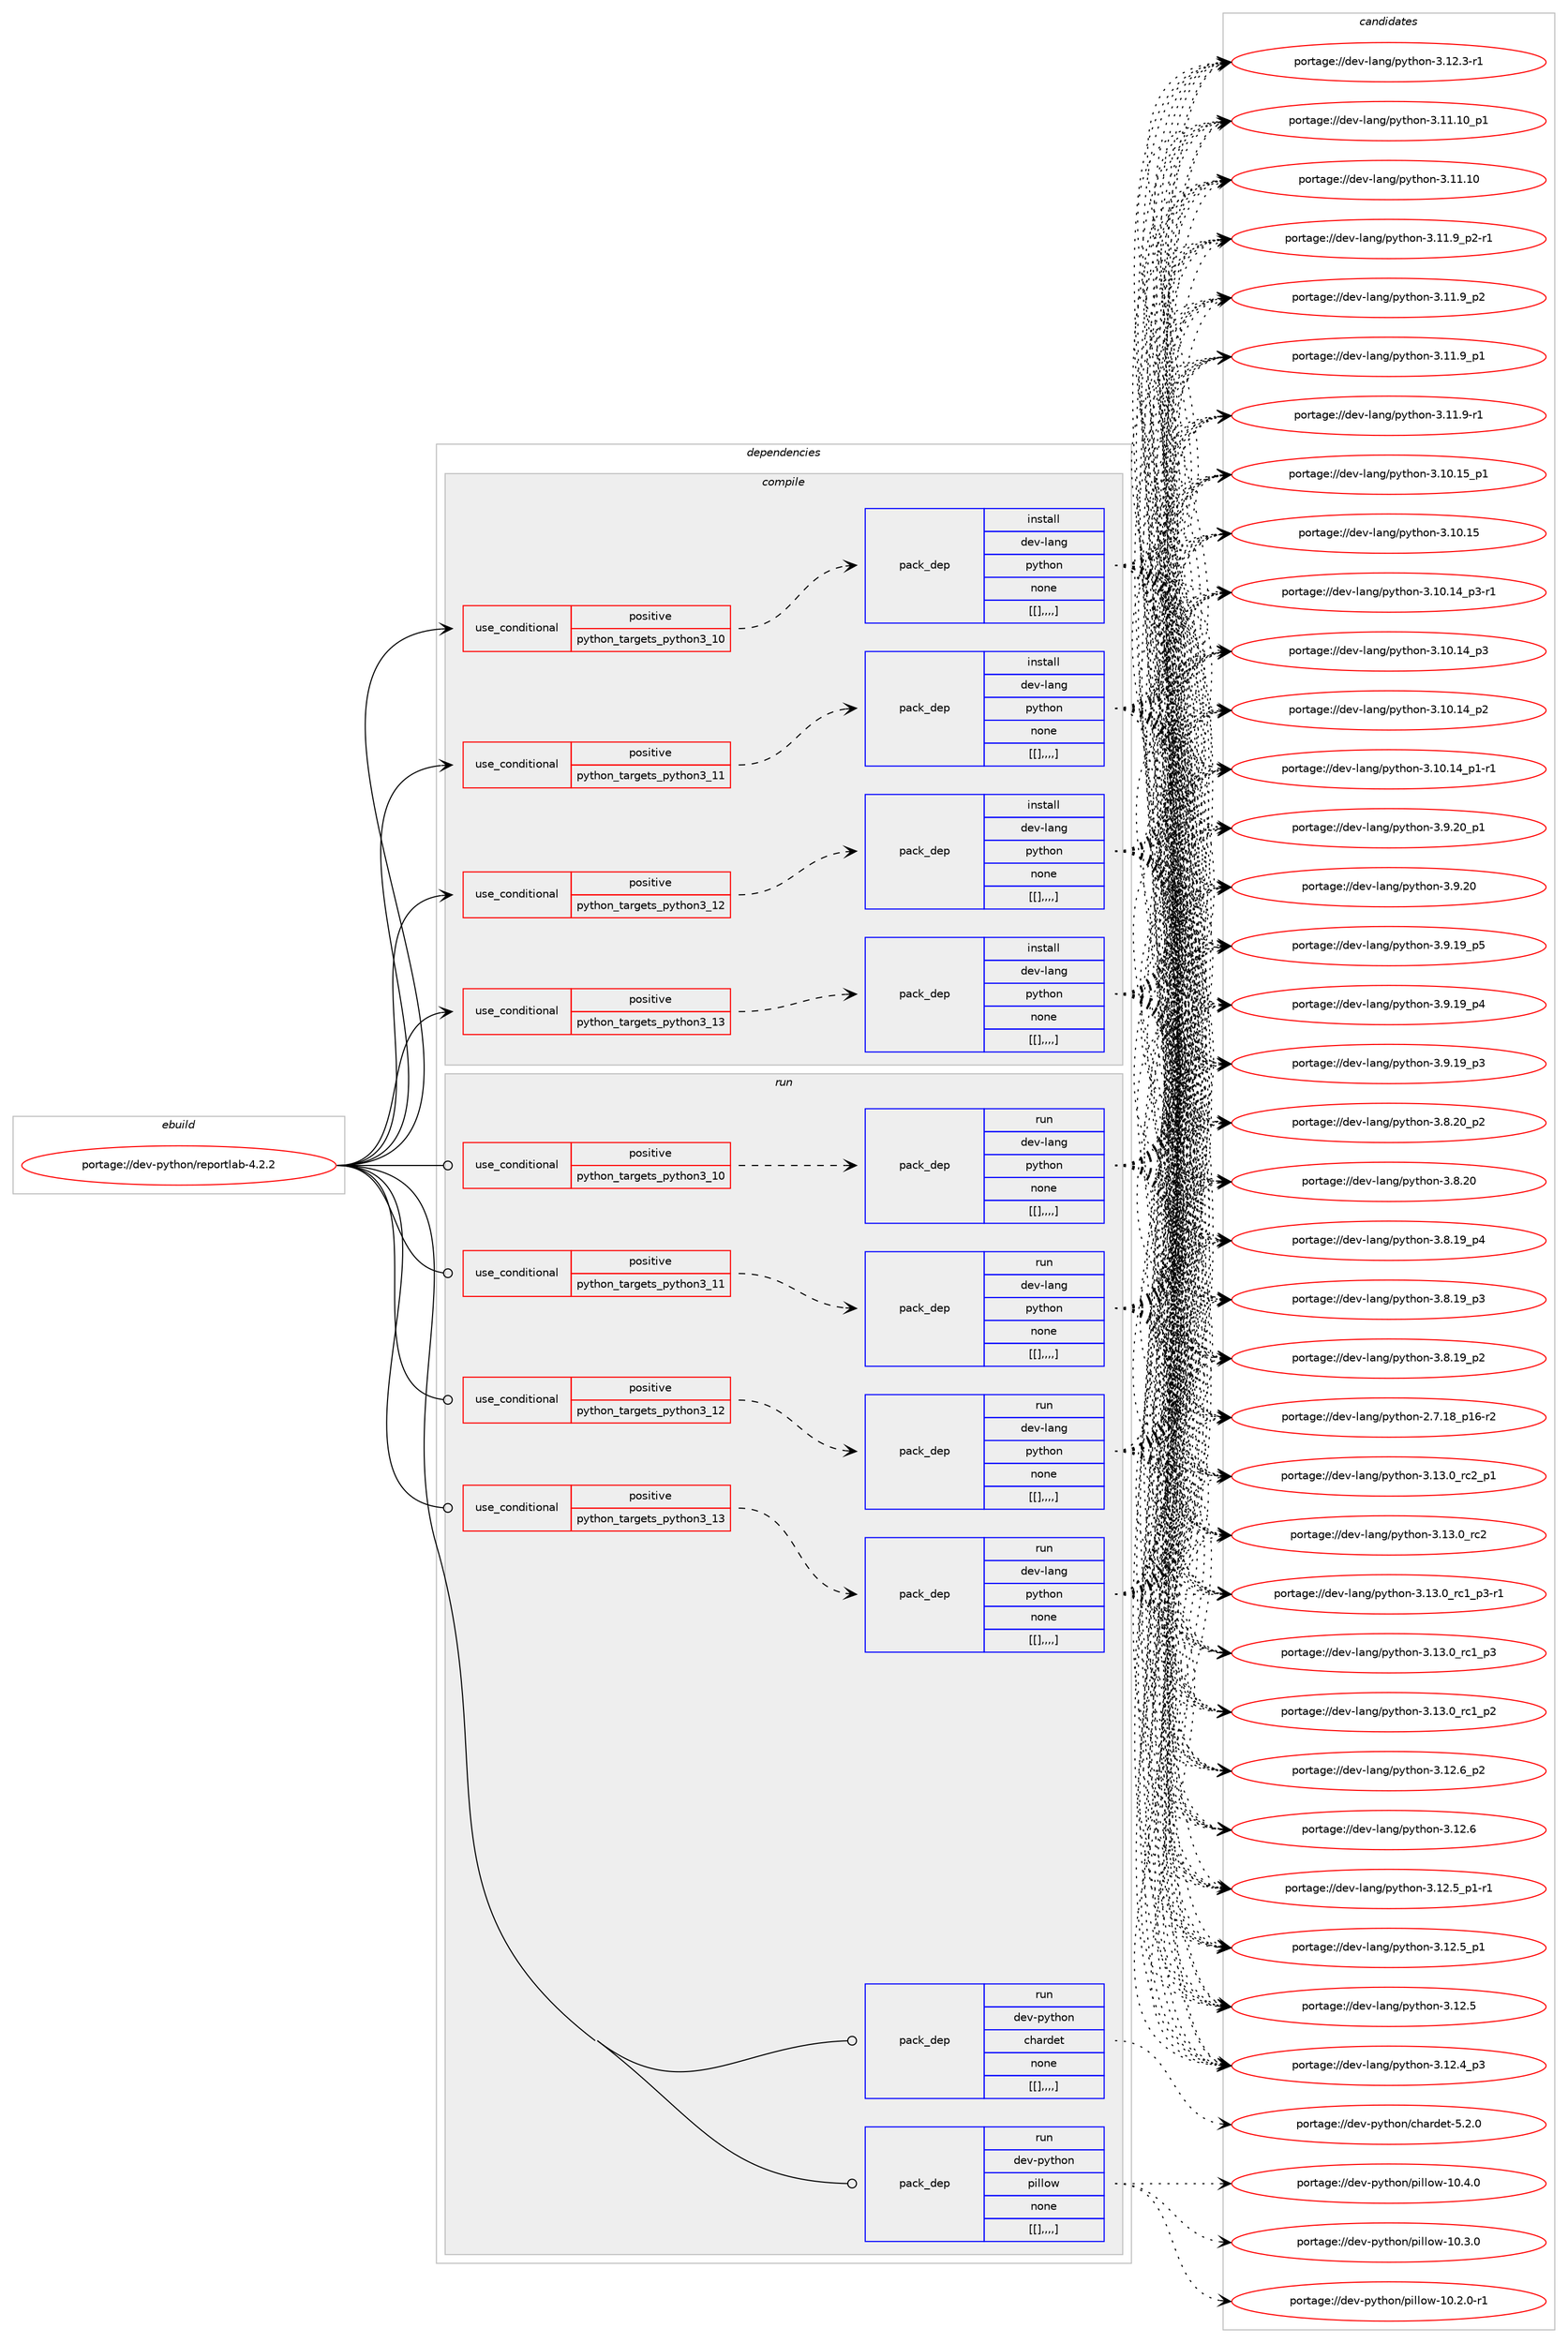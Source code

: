 digraph prolog {

# *************
# Graph options
# *************

newrank=true;
concentrate=true;
compound=true;
graph [rankdir=LR,fontname=Helvetica,fontsize=10,ranksep=1.5];#, ranksep=2.5, nodesep=0.2];
edge  [arrowhead=vee];
node  [fontname=Helvetica,fontsize=10];

# **********
# The ebuild
# **********

subgraph cluster_leftcol {
color=gray;
label=<<i>ebuild</i>>;
id [label="portage://dev-python/reportlab-4.2.2", color=red, width=4, href="../dev-python/reportlab-4.2.2.svg"];
}

# ****************
# The dependencies
# ****************

subgraph cluster_midcol {
color=gray;
label=<<i>dependencies</i>>;
subgraph cluster_compile {
fillcolor="#eeeeee";
style=filled;
label=<<i>compile</i>>;
subgraph cond40658 {
dependency165051 [label=<<TABLE BORDER="0" CELLBORDER="1" CELLSPACING="0" CELLPADDING="4"><TR><TD ROWSPAN="3" CELLPADDING="10">use_conditional</TD></TR><TR><TD>positive</TD></TR><TR><TD>python_targets_python3_10</TD></TR></TABLE>>, shape=none, color=red];
subgraph pack123135 {
dependency165052 [label=<<TABLE BORDER="0" CELLBORDER="1" CELLSPACING="0" CELLPADDING="4" WIDTH="220"><TR><TD ROWSPAN="6" CELLPADDING="30">pack_dep</TD></TR><TR><TD WIDTH="110">install</TD></TR><TR><TD>dev-lang</TD></TR><TR><TD>python</TD></TR><TR><TD>none</TD></TR><TR><TD>[[],,,,]</TD></TR></TABLE>>, shape=none, color=blue];
}
dependency165051:e -> dependency165052:w [weight=20,style="dashed",arrowhead="vee"];
}
id:e -> dependency165051:w [weight=20,style="solid",arrowhead="vee"];
subgraph cond40659 {
dependency165053 [label=<<TABLE BORDER="0" CELLBORDER="1" CELLSPACING="0" CELLPADDING="4"><TR><TD ROWSPAN="3" CELLPADDING="10">use_conditional</TD></TR><TR><TD>positive</TD></TR><TR><TD>python_targets_python3_11</TD></TR></TABLE>>, shape=none, color=red];
subgraph pack123136 {
dependency165054 [label=<<TABLE BORDER="0" CELLBORDER="1" CELLSPACING="0" CELLPADDING="4" WIDTH="220"><TR><TD ROWSPAN="6" CELLPADDING="30">pack_dep</TD></TR><TR><TD WIDTH="110">install</TD></TR><TR><TD>dev-lang</TD></TR><TR><TD>python</TD></TR><TR><TD>none</TD></TR><TR><TD>[[],,,,]</TD></TR></TABLE>>, shape=none, color=blue];
}
dependency165053:e -> dependency165054:w [weight=20,style="dashed",arrowhead="vee"];
}
id:e -> dependency165053:w [weight=20,style="solid",arrowhead="vee"];
subgraph cond40660 {
dependency165055 [label=<<TABLE BORDER="0" CELLBORDER="1" CELLSPACING="0" CELLPADDING="4"><TR><TD ROWSPAN="3" CELLPADDING="10">use_conditional</TD></TR><TR><TD>positive</TD></TR><TR><TD>python_targets_python3_12</TD></TR></TABLE>>, shape=none, color=red];
subgraph pack123137 {
dependency165056 [label=<<TABLE BORDER="0" CELLBORDER="1" CELLSPACING="0" CELLPADDING="4" WIDTH="220"><TR><TD ROWSPAN="6" CELLPADDING="30">pack_dep</TD></TR><TR><TD WIDTH="110">install</TD></TR><TR><TD>dev-lang</TD></TR><TR><TD>python</TD></TR><TR><TD>none</TD></TR><TR><TD>[[],,,,]</TD></TR></TABLE>>, shape=none, color=blue];
}
dependency165055:e -> dependency165056:w [weight=20,style="dashed",arrowhead="vee"];
}
id:e -> dependency165055:w [weight=20,style="solid",arrowhead="vee"];
subgraph cond40661 {
dependency165057 [label=<<TABLE BORDER="0" CELLBORDER="1" CELLSPACING="0" CELLPADDING="4"><TR><TD ROWSPAN="3" CELLPADDING="10">use_conditional</TD></TR><TR><TD>positive</TD></TR><TR><TD>python_targets_python3_13</TD></TR></TABLE>>, shape=none, color=red];
subgraph pack123138 {
dependency165058 [label=<<TABLE BORDER="0" CELLBORDER="1" CELLSPACING="0" CELLPADDING="4" WIDTH="220"><TR><TD ROWSPAN="6" CELLPADDING="30">pack_dep</TD></TR><TR><TD WIDTH="110">install</TD></TR><TR><TD>dev-lang</TD></TR><TR><TD>python</TD></TR><TR><TD>none</TD></TR><TR><TD>[[],,,,]</TD></TR></TABLE>>, shape=none, color=blue];
}
dependency165057:e -> dependency165058:w [weight=20,style="dashed",arrowhead="vee"];
}
id:e -> dependency165057:w [weight=20,style="solid",arrowhead="vee"];
}
subgraph cluster_compileandrun {
fillcolor="#eeeeee";
style=filled;
label=<<i>compile and run</i>>;
}
subgraph cluster_run {
fillcolor="#eeeeee";
style=filled;
label=<<i>run</i>>;
subgraph cond40662 {
dependency165059 [label=<<TABLE BORDER="0" CELLBORDER="1" CELLSPACING="0" CELLPADDING="4"><TR><TD ROWSPAN="3" CELLPADDING="10">use_conditional</TD></TR><TR><TD>positive</TD></TR><TR><TD>python_targets_python3_10</TD></TR></TABLE>>, shape=none, color=red];
subgraph pack123139 {
dependency165060 [label=<<TABLE BORDER="0" CELLBORDER="1" CELLSPACING="0" CELLPADDING="4" WIDTH="220"><TR><TD ROWSPAN="6" CELLPADDING="30">pack_dep</TD></TR><TR><TD WIDTH="110">run</TD></TR><TR><TD>dev-lang</TD></TR><TR><TD>python</TD></TR><TR><TD>none</TD></TR><TR><TD>[[],,,,]</TD></TR></TABLE>>, shape=none, color=blue];
}
dependency165059:e -> dependency165060:w [weight=20,style="dashed",arrowhead="vee"];
}
id:e -> dependency165059:w [weight=20,style="solid",arrowhead="odot"];
subgraph cond40663 {
dependency165061 [label=<<TABLE BORDER="0" CELLBORDER="1" CELLSPACING="0" CELLPADDING="4"><TR><TD ROWSPAN="3" CELLPADDING="10">use_conditional</TD></TR><TR><TD>positive</TD></TR><TR><TD>python_targets_python3_11</TD></TR></TABLE>>, shape=none, color=red];
subgraph pack123140 {
dependency165062 [label=<<TABLE BORDER="0" CELLBORDER="1" CELLSPACING="0" CELLPADDING="4" WIDTH="220"><TR><TD ROWSPAN="6" CELLPADDING="30">pack_dep</TD></TR><TR><TD WIDTH="110">run</TD></TR><TR><TD>dev-lang</TD></TR><TR><TD>python</TD></TR><TR><TD>none</TD></TR><TR><TD>[[],,,,]</TD></TR></TABLE>>, shape=none, color=blue];
}
dependency165061:e -> dependency165062:w [weight=20,style="dashed",arrowhead="vee"];
}
id:e -> dependency165061:w [weight=20,style="solid",arrowhead="odot"];
subgraph cond40664 {
dependency165063 [label=<<TABLE BORDER="0" CELLBORDER="1" CELLSPACING="0" CELLPADDING="4"><TR><TD ROWSPAN="3" CELLPADDING="10">use_conditional</TD></TR><TR><TD>positive</TD></TR><TR><TD>python_targets_python3_12</TD></TR></TABLE>>, shape=none, color=red];
subgraph pack123141 {
dependency165064 [label=<<TABLE BORDER="0" CELLBORDER="1" CELLSPACING="0" CELLPADDING="4" WIDTH="220"><TR><TD ROWSPAN="6" CELLPADDING="30">pack_dep</TD></TR><TR><TD WIDTH="110">run</TD></TR><TR><TD>dev-lang</TD></TR><TR><TD>python</TD></TR><TR><TD>none</TD></TR><TR><TD>[[],,,,]</TD></TR></TABLE>>, shape=none, color=blue];
}
dependency165063:e -> dependency165064:w [weight=20,style="dashed",arrowhead="vee"];
}
id:e -> dependency165063:w [weight=20,style="solid",arrowhead="odot"];
subgraph cond40665 {
dependency165065 [label=<<TABLE BORDER="0" CELLBORDER="1" CELLSPACING="0" CELLPADDING="4"><TR><TD ROWSPAN="3" CELLPADDING="10">use_conditional</TD></TR><TR><TD>positive</TD></TR><TR><TD>python_targets_python3_13</TD></TR></TABLE>>, shape=none, color=red];
subgraph pack123142 {
dependency165066 [label=<<TABLE BORDER="0" CELLBORDER="1" CELLSPACING="0" CELLPADDING="4" WIDTH="220"><TR><TD ROWSPAN="6" CELLPADDING="30">pack_dep</TD></TR><TR><TD WIDTH="110">run</TD></TR><TR><TD>dev-lang</TD></TR><TR><TD>python</TD></TR><TR><TD>none</TD></TR><TR><TD>[[],,,,]</TD></TR></TABLE>>, shape=none, color=blue];
}
dependency165065:e -> dependency165066:w [weight=20,style="dashed",arrowhead="vee"];
}
id:e -> dependency165065:w [weight=20,style="solid",arrowhead="odot"];
subgraph pack123143 {
dependency165067 [label=<<TABLE BORDER="0" CELLBORDER="1" CELLSPACING="0" CELLPADDING="4" WIDTH="220"><TR><TD ROWSPAN="6" CELLPADDING="30">pack_dep</TD></TR><TR><TD WIDTH="110">run</TD></TR><TR><TD>dev-python</TD></TR><TR><TD>chardet</TD></TR><TR><TD>none</TD></TR><TR><TD>[[],,,,]</TD></TR></TABLE>>, shape=none, color=blue];
}
id:e -> dependency165067:w [weight=20,style="solid",arrowhead="odot"];
subgraph pack123144 {
dependency165068 [label=<<TABLE BORDER="0" CELLBORDER="1" CELLSPACING="0" CELLPADDING="4" WIDTH="220"><TR><TD ROWSPAN="6" CELLPADDING="30">pack_dep</TD></TR><TR><TD WIDTH="110">run</TD></TR><TR><TD>dev-python</TD></TR><TR><TD>pillow</TD></TR><TR><TD>none</TD></TR><TR><TD>[[],,,,]</TD></TR></TABLE>>, shape=none, color=blue];
}
id:e -> dependency165068:w [weight=20,style="solid",arrowhead="odot"];
}
}

# **************
# The candidates
# **************

subgraph cluster_choices {
rank=same;
color=gray;
label=<<i>candidates</i>>;

subgraph choice123135 {
color=black;
nodesep=1;
choice100101118451089711010347112121116104111110455146495146489511499509511249 [label="portage://dev-lang/python-3.13.0_rc2_p1", color=red, width=4,href="../dev-lang/python-3.13.0_rc2_p1.svg"];
choice10010111845108971101034711212111610411111045514649514648951149950 [label="portage://dev-lang/python-3.13.0_rc2", color=red, width=4,href="../dev-lang/python-3.13.0_rc2.svg"];
choice1001011184510897110103471121211161041111104551464951464895114994995112514511449 [label="portage://dev-lang/python-3.13.0_rc1_p3-r1", color=red, width=4,href="../dev-lang/python-3.13.0_rc1_p3-r1.svg"];
choice100101118451089711010347112121116104111110455146495146489511499499511251 [label="portage://dev-lang/python-3.13.0_rc1_p3", color=red, width=4,href="../dev-lang/python-3.13.0_rc1_p3.svg"];
choice100101118451089711010347112121116104111110455146495146489511499499511250 [label="portage://dev-lang/python-3.13.0_rc1_p2", color=red, width=4,href="../dev-lang/python-3.13.0_rc1_p2.svg"];
choice100101118451089711010347112121116104111110455146495046549511250 [label="portage://dev-lang/python-3.12.6_p2", color=red, width=4,href="../dev-lang/python-3.12.6_p2.svg"];
choice10010111845108971101034711212111610411111045514649504654 [label="portage://dev-lang/python-3.12.6", color=red, width=4,href="../dev-lang/python-3.12.6.svg"];
choice1001011184510897110103471121211161041111104551464950465395112494511449 [label="portage://dev-lang/python-3.12.5_p1-r1", color=red, width=4,href="../dev-lang/python-3.12.5_p1-r1.svg"];
choice100101118451089711010347112121116104111110455146495046539511249 [label="portage://dev-lang/python-3.12.5_p1", color=red, width=4,href="../dev-lang/python-3.12.5_p1.svg"];
choice10010111845108971101034711212111610411111045514649504653 [label="portage://dev-lang/python-3.12.5", color=red, width=4,href="../dev-lang/python-3.12.5.svg"];
choice100101118451089711010347112121116104111110455146495046529511251 [label="portage://dev-lang/python-3.12.4_p3", color=red, width=4,href="../dev-lang/python-3.12.4_p3.svg"];
choice100101118451089711010347112121116104111110455146495046514511449 [label="portage://dev-lang/python-3.12.3-r1", color=red, width=4,href="../dev-lang/python-3.12.3-r1.svg"];
choice10010111845108971101034711212111610411111045514649494649489511249 [label="portage://dev-lang/python-3.11.10_p1", color=red, width=4,href="../dev-lang/python-3.11.10_p1.svg"];
choice1001011184510897110103471121211161041111104551464949464948 [label="portage://dev-lang/python-3.11.10", color=red, width=4,href="../dev-lang/python-3.11.10.svg"];
choice1001011184510897110103471121211161041111104551464949465795112504511449 [label="portage://dev-lang/python-3.11.9_p2-r1", color=red, width=4,href="../dev-lang/python-3.11.9_p2-r1.svg"];
choice100101118451089711010347112121116104111110455146494946579511250 [label="portage://dev-lang/python-3.11.9_p2", color=red, width=4,href="../dev-lang/python-3.11.9_p2.svg"];
choice100101118451089711010347112121116104111110455146494946579511249 [label="portage://dev-lang/python-3.11.9_p1", color=red, width=4,href="../dev-lang/python-3.11.9_p1.svg"];
choice100101118451089711010347112121116104111110455146494946574511449 [label="portage://dev-lang/python-3.11.9-r1", color=red, width=4,href="../dev-lang/python-3.11.9-r1.svg"];
choice10010111845108971101034711212111610411111045514649484649539511249 [label="portage://dev-lang/python-3.10.15_p1", color=red, width=4,href="../dev-lang/python-3.10.15_p1.svg"];
choice1001011184510897110103471121211161041111104551464948464953 [label="portage://dev-lang/python-3.10.15", color=red, width=4,href="../dev-lang/python-3.10.15.svg"];
choice100101118451089711010347112121116104111110455146494846495295112514511449 [label="portage://dev-lang/python-3.10.14_p3-r1", color=red, width=4,href="../dev-lang/python-3.10.14_p3-r1.svg"];
choice10010111845108971101034711212111610411111045514649484649529511251 [label="portage://dev-lang/python-3.10.14_p3", color=red, width=4,href="../dev-lang/python-3.10.14_p3.svg"];
choice10010111845108971101034711212111610411111045514649484649529511250 [label="portage://dev-lang/python-3.10.14_p2", color=red, width=4,href="../dev-lang/python-3.10.14_p2.svg"];
choice100101118451089711010347112121116104111110455146494846495295112494511449 [label="portage://dev-lang/python-3.10.14_p1-r1", color=red, width=4,href="../dev-lang/python-3.10.14_p1-r1.svg"];
choice100101118451089711010347112121116104111110455146574650489511249 [label="portage://dev-lang/python-3.9.20_p1", color=red, width=4,href="../dev-lang/python-3.9.20_p1.svg"];
choice10010111845108971101034711212111610411111045514657465048 [label="portage://dev-lang/python-3.9.20", color=red, width=4,href="../dev-lang/python-3.9.20.svg"];
choice100101118451089711010347112121116104111110455146574649579511253 [label="portage://dev-lang/python-3.9.19_p5", color=red, width=4,href="../dev-lang/python-3.9.19_p5.svg"];
choice100101118451089711010347112121116104111110455146574649579511252 [label="portage://dev-lang/python-3.9.19_p4", color=red, width=4,href="../dev-lang/python-3.9.19_p4.svg"];
choice100101118451089711010347112121116104111110455146574649579511251 [label="portage://dev-lang/python-3.9.19_p3", color=red, width=4,href="../dev-lang/python-3.9.19_p3.svg"];
choice100101118451089711010347112121116104111110455146564650489511250 [label="portage://dev-lang/python-3.8.20_p2", color=red, width=4,href="../dev-lang/python-3.8.20_p2.svg"];
choice10010111845108971101034711212111610411111045514656465048 [label="portage://dev-lang/python-3.8.20", color=red, width=4,href="../dev-lang/python-3.8.20.svg"];
choice100101118451089711010347112121116104111110455146564649579511252 [label="portage://dev-lang/python-3.8.19_p4", color=red, width=4,href="../dev-lang/python-3.8.19_p4.svg"];
choice100101118451089711010347112121116104111110455146564649579511251 [label="portage://dev-lang/python-3.8.19_p3", color=red, width=4,href="../dev-lang/python-3.8.19_p3.svg"];
choice100101118451089711010347112121116104111110455146564649579511250 [label="portage://dev-lang/python-3.8.19_p2", color=red, width=4,href="../dev-lang/python-3.8.19_p2.svg"];
choice100101118451089711010347112121116104111110455046554649569511249544511450 [label="portage://dev-lang/python-2.7.18_p16-r2", color=red, width=4,href="../dev-lang/python-2.7.18_p16-r2.svg"];
dependency165052:e -> choice100101118451089711010347112121116104111110455146495146489511499509511249:w [style=dotted,weight="100"];
dependency165052:e -> choice10010111845108971101034711212111610411111045514649514648951149950:w [style=dotted,weight="100"];
dependency165052:e -> choice1001011184510897110103471121211161041111104551464951464895114994995112514511449:w [style=dotted,weight="100"];
dependency165052:e -> choice100101118451089711010347112121116104111110455146495146489511499499511251:w [style=dotted,weight="100"];
dependency165052:e -> choice100101118451089711010347112121116104111110455146495146489511499499511250:w [style=dotted,weight="100"];
dependency165052:e -> choice100101118451089711010347112121116104111110455146495046549511250:w [style=dotted,weight="100"];
dependency165052:e -> choice10010111845108971101034711212111610411111045514649504654:w [style=dotted,weight="100"];
dependency165052:e -> choice1001011184510897110103471121211161041111104551464950465395112494511449:w [style=dotted,weight="100"];
dependency165052:e -> choice100101118451089711010347112121116104111110455146495046539511249:w [style=dotted,weight="100"];
dependency165052:e -> choice10010111845108971101034711212111610411111045514649504653:w [style=dotted,weight="100"];
dependency165052:e -> choice100101118451089711010347112121116104111110455146495046529511251:w [style=dotted,weight="100"];
dependency165052:e -> choice100101118451089711010347112121116104111110455146495046514511449:w [style=dotted,weight="100"];
dependency165052:e -> choice10010111845108971101034711212111610411111045514649494649489511249:w [style=dotted,weight="100"];
dependency165052:e -> choice1001011184510897110103471121211161041111104551464949464948:w [style=dotted,weight="100"];
dependency165052:e -> choice1001011184510897110103471121211161041111104551464949465795112504511449:w [style=dotted,weight="100"];
dependency165052:e -> choice100101118451089711010347112121116104111110455146494946579511250:w [style=dotted,weight="100"];
dependency165052:e -> choice100101118451089711010347112121116104111110455146494946579511249:w [style=dotted,weight="100"];
dependency165052:e -> choice100101118451089711010347112121116104111110455146494946574511449:w [style=dotted,weight="100"];
dependency165052:e -> choice10010111845108971101034711212111610411111045514649484649539511249:w [style=dotted,weight="100"];
dependency165052:e -> choice1001011184510897110103471121211161041111104551464948464953:w [style=dotted,weight="100"];
dependency165052:e -> choice100101118451089711010347112121116104111110455146494846495295112514511449:w [style=dotted,weight="100"];
dependency165052:e -> choice10010111845108971101034711212111610411111045514649484649529511251:w [style=dotted,weight="100"];
dependency165052:e -> choice10010111845108971101034711212111610411111045514649484649529511250:w [style=dotted,weight="100"];
dependency165052:e -> choice100101118451089711010347112121116104111110455146494846495295112494511449:w [style=dotted,weight="100"];
dependency165052:e -> choice100101118451089711010347112121116104111110455146574650489511249:w [style=dotted,weight="100"];
dependency165052:e -> choice10010111845108971101034711212111610411111045514657465048:w [style=dotted,weight="100"];
dependency165052:e -> choice100101118451089711010347112121116104111110455146574649579511253:w [style=dotted,weight="100"];
dependency165052:e -> choice100101118451089711010347112121116104111110455146574649579511252:w [style=dotted,weight="100"];
dependency165052:e -> choice100101118451089711010347112121116104111110455146574649579511251:w [style=dotted,weight="100"];
dependency165052:e -> choice100101118451089711010347112121116104111110455146564650489511250:w [style=dotted,weight="100"];
dependency165052:e -> choice10010111845108971101034711212111610411111045514656465048:w [style=dotted,weight="100"];
dependency165052:e -> choice100101118451089711010347112121116104111110455146564649579511252:w [style=dotted,weight="100"];
dependency165052:e -> choice100101118451089711010347112121116104111110455146564649579511251:w [style=dotted,weight="100"];
dependency165052:e -> choice100101118451089711010347112121116104111110455146564649579511250:w [style=dotted,weight="100"];
dependency165052:e -> choice100101118451089711010347112121116104111110455046554649569511249544511450:w [style=dotted,weight="100"];
}
subgraph choice123136 {
color=black;
nodesep=1;
choice100101118451089711010347112121116104111110455146495146489511499509511249 [label="portage://dev-lang/python-3.13.0_rc2_p1", color=red, width=4,href="../dev-lang/python-3.13.0_rc2_p1.svg"];
choice10010111845108971101034711212111610411111045514649514648951149950 [label="portage://dev-lang/python-3.13.0_rc2", color=red, width=4,href="../dev-lang/python-3.13.0_rc2.svg"];
choice1001011184510897110103471121211161041111104551464951464895114994995112514511449 [label="portage://dev-lang/python-3.13.0_rc1_p3-r1", color=red, width=4,href="../dev-lang/python-3.13.0_rc1_p3-r1.svg"];
choice100101118451089711010347112121116104111110455146495146489511499499511251 [label="portage://dev-lang/python-3.13.0_rc1_p3", color=red, width=4,href="../dev-lang/python-3.13.0_rc1_p3.svg"];
choice100101118451089711010347112121116104111110455146495146489511499499511250 [label="portage://dev-lang/python-3.13.0_rc1_p2", color=red, width=4,href="../dev-lang/python-3.13.0_rc1_p2.svg"];
choice100101118451089711010347112121116104111110455146495046549511250 [label="portage://dev-lang/python-3.12.6_p2", color=red, width=4,href="../dev-lang/python-3.12.6_p2.svg"];
choice10010111845108971101034711212111610411111045514649504654 [label="portage://dev-lang/python-3.12.6", color=red, width=4,href="../dev-lang/python-3.12.6.svg"];
choice1001011184510897110103471121211161041111104551464950465395112494511449 [label="portage://dev-lang/python-3.12.5_p1-r1", color=red, width=4,href="../dev-lang/python-3.12.5_p1-r1.svg"];
choice100101118451089711010347112121116104111110455146495046539511249 [label="portage://dev-lang/python-3.12.5_p1", color=red, width=4,href="../dev-lang/python-3.12.5_p1.svg"];
choice10010111845108971101034711212111610411111045514649504653 [label="portage://dev-lang/python-3.12.5", color=red, width=4,href="../dev-lang/python-3.12.5.svg"];
choice100101118451089711010347112121116104111110455146495046529511251 [label="portage://dev-lang/python-3.12.4_p3", color=red, width=4,href="../dev-lang/python-3.12.4_p3.svg"];
choice100101118451089711010347112121116104111110455146495046514511449 [label="portage://dev-lang/python-3.12.3-r1", color=red, width=4,href="../dev-lang/python-3.12.3-r1.svg"];
choice10010111845108971101034711212111610411111045514649494649489511249 [label="portage://dev-lang/python-3.11.10_p1", color=red, width=4,href="../dev-lang/python-3.11.10_p1.svg"];
choice1001011184510897110103471121211161041111104551464949464948 [label="portage://dev-lang/python-3.11.10", color=red, width=4,href="../dev-lang/python-3.11.10.svg"];
choice1001011184510897110103471121211161041111104551464949465795112504511449 [label="portage://dev-lang/python-3.11.9_p2-r1", color=red, width=4,href="../dev-lang/python-3.11.9_p2-r1.svg"];
choice100101118451089711010347112121116104111110455146494946579511250 [label="portage://dev-lang/python-3.11.9_p2", color=red, width=4,href="../dev-lang/python-3.11.9_p2.svg"];
choice100101118451089711010347112121116104111110455146494946579511249 [label="portage://dev-lang/python-3.11.9_p1", color=red, width=4,href="../dev-lang/python-3.11.9_p1.svg"];
choice100101118451089711010347112121116104111110455146494946574511449 [label="portage://dev-lang/python-3.11.9-r1", color=red, width=4,href="../dev-lang/python-3.11.9-r1.svg"];
choice10010111845108971101034711212111610411111045514649484649539511249 [label="portage://dev-lang/python-3.10.15_p1", color=red, width=4,href="../dev-lang/python-3.10.15_p1.svg"];
choice1001011184510897110103471121211161041111104551464948464953 [label="portage://dev-lang/python-3.10.15", color=red, width=4,href="../dev-lang/python-3.10.15.svg"];
choice100101118451089711010347112121116104111110455146494846495295112514511449 [label="portage://dev-lang/python-3.10.14_p3-r1", color=red, width=4,href="../dev-lang/python-3.10.14_p3-r1.svg"];
choice10010111845108971101034711212111610411111045514649484649529511251 [label="portage://dev-lang/python-3.10.14_p3", color=red, width=4,href="../dev-lang/python-3.10.14_p3.svg"];
choice10010111845108971101034711212111610411111045514649484649529511250 [label="portage://dev-lang/python-3.10.14_p2", color=red, width=4,href="../dev-lang/python-3.10.14_p2.svg"];
choice100101118451089711010347112121116104111110455146494846495295112494511449 [label="portage://dev-lang/python-3.10.14_p1-r1", color=red, width=4,href="../dev-lang/python-3.10.14_p1-r1.svg"];
choice100101118451089711010347112121116104111110455146574650489511249 [label="portage://dev-lang/python-3.9.20_p1", color=red, width=4,href="../dev-lang/python-3.9.20_p1.svg"];
choice10010111845108971101034711212111610411111045514657465048 [label="portage://dev-lang/python-3.9.20", color=red, width=4,href="../dev-lang/python-3.9.20.svg"];
choice100101118451089711010347112121116104111110455146574649579511253 [label="portage://dev-lang/python-3.9.19_p5", color=red, width=4,href="../dev-lang/python-3.9.19_p5.svg"];
choice100101118451089711010347112121116104111110455146574649579511252 [label="portage://dev-lang/python-3.9.19_p4", color=red, width=4,href="../dev-lang/python-3.9.19_p4.svg"];
choice100101118451089711010347112121116104111110455146574649579511251 [label="portage://dev-lang/python-3.9.19_p3", color=red, width=4,href="../dev-lang/python-3.9.19_p3.svg"];
choice100101118451089711010347112121116104111110455146564650489511250 [label="portage://dev-lang/python-3.8.20_p2", color=red, width=4,href="../dev-lang/python-3.8.20_p2.svg"];
choice10010111845108971101034711212111610411111045514656465048 [label="portage://dev-lang/python-3.8.20", color=red, width=4,href="../dev-lang/python-3.8.20.svg"];
choice100101118451089711010347112121116104111110455146564649579511252 [label="portage://dev-lang/python-3.8.19_p4", color=red, width=4,href="../dev-lang/python-3.8.19_p4.svg"];
choice100101118451089711010347112121116104111110455146564649579511251 [label="portage://dev-lang/python-3.8.19_p3", color=red, width=4,href="../dev-lang/python-3.8.19_p3.svg"];
choice100101118451089711010347112121116104111110455146564649579511250 [label="portage://dev-lang/python-3.8.19_p2", color=red, width=4,href="../dev-lang/python-3.8.19_p2.svg"];
choice100101118451089711010347112121116104111110455046554649569511249544511450 [label="portage://dev-lang/python-2.7.18_p16-r2", color=red, width=4,href="../dev-lang/python-2.7.18_p16-r2.svg"];
dependency165054:e -> choice100101118451089711010347112121116104111110455146495146489511499509511249:w [style=dotted,weight="100"];
dependency165054:e -> choice10010111845108971101034711212111610411111045514649514648951149950:w [style=dotted,weight="100"];
dependency165054:e -> choice1001011184510897110103471121211161041111104551464951464895114994995112514511449:w [style=dotted,weight="100"];
dependency165054:e -> choice100101118451089711010347112121116104111110455146495146489511499499511251:w [style=dotted,weight="100"];
dependency165054:e -> choice100101118451089711010347112121116104111110455146495146489511499499511250:w [style=dotted,weight="100"];
dependency165054:e -> choice100101118451089711010347112121116104111110455146495046549511250:w [style=dotted,weight="100"];
dependency165054:e -> choice10010111845108971101034711212111610411111045514649504654:w [style=dotted,weight="100"];
dependency165054:e -> choice1001011184510897110103471121211161041111104551464950465395112494511449:w [style=dotted,weight="100"];
dependency165054:e -> choice100101118451089711010347112121116104111110455146495046539511249:w [style=dotted,weight="100"];
dependency165054:e -> choice10010111845108971101034711212111610411111045514649504653:w [style=dotted,weight="100"];
dependency165054:e -> choice100101118451089711010347112121116104111110455146495046529511251:w [style=dotted,weight="100"];
dependency165054:e -> choice100101118451089711010347112121116104111110455146495046514511449:w [style=dotted,weight="100"];
dependency165054:e -> choice10010111845108971101034711212111610411111045514649494649489511249:w [style=dotted,weight="100"];
dependency165054:e -> choice1001011184510897110103471121211161041111104551464949464948:w [style=dotted,weight="100"];
dependency165054:e -> choice1001011184510897110103471121211161041111104551464949465795112504511449:w [style=dotted,weight="100"];
dependency165054:e -> choice100101118451089711010347112121116104111110455146494946579511250:w [style=dotted,weight="100"];
dependency165054:e -> choice100101118451089711010347112121116104111110455146494946579511249:w [style=dotted,weight="100"];
dependency165054:e -> choice100101118451089711010347112121116104111110455146494946574511449:w [style=dotted,weight="100"];
dependency165054:e -> choice10010111845108971101034711212111610411111045514649484649539511249:w [style=dotted,weight="100"];
dependency165054:e -> choice1001011184510897110103471121211161041111104551464948464953:w [style=dotted,weight="100"];
dependency165054:e -> choice100101118451089711010347112121116104111110455146494846495295112514511449:w [style=dotted,weight="100"];
dependency165054:e -> choice10010111845108971101034711212111610411111045514649484649529511251:w [style=dotted,weight="100"];
dependency165054:e -> choice10010111845108971101034711212111610411111045514649484649529511250:w [style=dotted,weight="100"];
dependency165054:e -> choice100101118451089711010347112121116104111110455146494846495295112494511449:w [style=dotted,weight="100"];
dependency165054:e -> choice100101118451089711010347112121116104111110455146574650489511249:w [style=dotted,weight="100"];
dependency165054:e -> choice10010111845108971101034711212111610411111045514657465048:w [style=dotted,weight="100"];
dependency165054:e -> choice100101118451089711010347112121116104111110455146574649579511253:w [style=dotted,weight="100"];
dependency165054:e -> choice100101118451089711010347112121116104111110455146574649579511252:w [style=dotted,weight="100"];
dependency165054:e -> choice100101118451089711010347112121116104111110455146574649579511251:w [style=dotted,weight="100"];
dependency165054:e -> choice100101118451089711010347112121116104111110455146564650489511250:w [style=dotted,weight="100"];
dependency165054:e -> choice10010111845108971101034711212111610411111045514656465048:w [style=dotted,weight="100"];
dependency165054:e -> choice100101118451089711010347112121116104111110455146564649579511252:w [style=dotted,weight="100"];
dependency165054:e -> choice100101118451089711010347112121116104111110455146564649579511251:w [style=dotted,weight="100"];
dependency165054:e -> choice100101118451089711010347112121116104111110455146564649579511250:w [style=dotted,weight="100"];
dependency165054:e -> choice100101118451089711010347112121116104111110455046554649569511249544511450:w [style=dotted,weight="100"];
}
subgraph choice123137 {
color=black;
nodesep=1;
choice100101118451089711010347112121116104111110455146495146489511499509511249 [label="portage://dev-lang/python-3.13.0_rc2_p1", color=red, width=4,href="../dev-lang/python-3.13.0_rc2_p1.svg"];
choice10010111845108971101034711212111610411111045514649514648951149950 [label="portage://dev-lang/python-3.13.0_rc2", color=red, width=4,href="../dev-lang/python-3.13.0_rc2.svg"];
choice1001011184510897110103471121211161041111104551464951464895114994995112514511449 [label="portage://dev-lang/python-3.13.0_rc1_p3-r1", color=red, width=4,href="../dev-lang/python-3.13.0_rc1_p3-r1.svg"];
choice100101118451089711010347112121116104111110455146495146489511499499511251 [label="portage://dev-lang/python-3.13.0_rc1_p3", color=red, width=4,href="../dev-lang/python-3.13.0_rc1_p3.svg"];
choice100101118451089711010347112121116104111110455146495146489511499499511250 [label="portage://dev-lang/python-3.13.0_rc1_p2", color=red, width=4,href="../dev-lang/python-3.13.0_rc1_p2.svg"];
choice100101118451089711010347112121116104111110455146495046549511250 [label="portage://dev-lang/python-3.12.6_p2", color=red, width=4,href="../dev-lang/python-3.12.6_p2.svg"];
choice10010111845108971101034711212111610411111045514649504654 [label="portage://dev-lang/python-3.12.6", color=red, width=4,href="../dev-lang/python-3.12.6.svg"];
choice1001011184510897110103471121211161041111104551464950465395112494511449 [label="portage://dev-lang/python-3.12.5_p1-r1", color=red, width=4,href="../dev-lang/python-3.12.5_p1-r1.svg"];
choice100101118451089711010347112121116104111110455146495046539511249 [label="portage://dev-lang/python-3.12.5_p1", color=red, width=4,href="../dev-lang/python-3.12.5_p1.svg"];
choice10010111845108971101034711212111610411111045514649504653 [label="portage://dev-lang/python-3.12.5", color=red, width=4,href="../dev-lang/python-3.12.5.svg"];
choice100101118451089711010347112121116104111110455146495046529511251 [label="portage://dev-lang/python-3.12.4_p3", color=red, width=4,href="../dev-lang/python-3.12.4_p3.svg"];
choice100101118451089711010347112121116104111110455146495046514511449 [label="portage://dev-lang/python-3.12.3-r1", color=red, width=4,href="../dev-lang/python-3.12.3-r1.svg"];
choice10010111845108971101034711212111610411111045514649494649489511249 [label="portage://dev-lang/python-3.11.10_p1", color=red, width=4,href="../dev-lang/python-3.11.10_p1.svg"];
choice1001011184510897110103471121211161041111104551464949464948 [label="portage://dev-lang/python-3.11.10", color=red, width=4,href="../dev-lang/python-3.11.10.svg"];
choice1001011184510897110103471121211161041111104551464949465795112504511449 [label="portage://dev-lang/python-3.11.9_p2-r1", color=red, width=4,href="../dev-lang/python-3.11.9_p2-r1.svg"];
choice100101118451089711010347112121116104111110455146494946579511250 [label="portage://dev-lang/python-3.11.9_p2", color=red, width=4,href="../dev-lang/python-3.11.9_p2.svg"];
choice100101118451089711010347112121116104111110455146494946579511249 [label="portage://dev-lang/python-3.11.9_p1", color=red, width=4,href="../dev-lang/python-3.11.9_p1.svg"];
choice100101118451089711010347112121116104111110455146494946574511449 [label="portage://dev-lang/python-3.11.9-r1", color=red, width=4,href="../dev-lang/python-3.11.9-r1.svg"];
choice10010111845108971101034711212111610411111045514649484649539511249 [label="portage://dev-lang/python-3.10.15_p1", color=red, width=4,href="../dev-lang/python-3.10.15_p1.svg"];
choice1001011184510897110103471121211161041111104551464948464953 [label="portage://dev-lang/python-3.10.15", color=red, width=4,href="../dev-lang/python-3.10.15.svg"];
choice100101118451089711010347112121116104111110455146494846495295112514511449 [label="portage://dev-lang/python-3.10.14_p3-r1", color=red, width=4,href="../dev-lang/python-3.10.14_p3-r1.svg"];
choice10010111845108971101034711212111610411111045514649484649529511251 [label="portage://dev-lang/python-3.10.14_p3", color=red, width=4,href="../dev-lang/python-3.10.14_p3.svg"];
choice10010111845108971101034711212111610411111045514649484649529511250 [label="portage://dev-lang/python-3.10.14_p2", color=red, width=4,href="../dev-lang/python-3.10.14_p2.svg"];
choice100101118451089711010347112121116104111110455146494846495295112494511449 [label="portage://dev-lang/python-3.10.14_p1-r1", color=red, width=4,href="../dev-lang/python-3.10.14_p1-r1.svg"];
choice100101118451089711010347112121116104111110455146574650489511249 [label="portage://dev-lang/python-3.9.20_p1", color=red, width=4,href="../dev-lang/python-3.9.20_p1.svg"];
choice10010111845108971101034711212111610411111045514657465048 [label="portage://dev-lang/python-3.9.20", color=red, width=4,href="../dev-lang/python-3.9.20.svg"];
choice100101118451089711010347112121116104111110455146574649579511253 [label="portage://dev-lang/python-3.9.19_p5", color=red, width=4,href="../dev-lang/python-3.9.19_p5.svg"];
choice100101118451089711010347112121116104111110455146574649579511252 [label="portage://dev-lang/python-3.9.19_p4", color=red, width=4,href="../dev-lang/python-3.9.19_p4.svg"];
choice100101118451089711010347112121116104111110455146574649579511251 [label="portage://dev-lang/python-3.9.19_p3", color=red, width=4,href="../dev-lang/python-3.9.19_p3.svg"];
choice100101118451089711010347112121116104111110455146564650489511250 [label="portage://dev-lang/python-3.8.20_p2", color=red, width=4,href="../dev-lang/python-3.8.20_p2.svg"];
choice10010111845108971101034711212111610411111045514656465048 [label="portage://dev-lang/python-3.8.20", color=red, width=4,href="../dev-lang/python-3.8.20.svg"];
choice100101118451089711010347112121116104111110455146564649579511252 [label="portage://dev-lang/python-3.8.19_p4", color=red, width=4,href="../dev-lang/python-3.8.19_p4.svg"];
choice100101118451089711010347112121116104111110455146564649579511251 [label="portage://dev-lang/python-3.8.19_p3", color=red, width=4,href="../dev-lang/python-3.8.19_p3.svg"];
choice100101118451089711010347112121116104111110455146564649579511250 [label="portage://dev-lang/python-3.8.19_p2", color=red, width=4,href="../dev-lang/python-3.8.19_p2.svg"];
choice100101118451089711010347112121116104111110455046554649569511249544511450 [label="portage://dev-lang/python-2.7.18_p16-r2", color=red, width=4,href="../dev-lang/python-2.7.18_p16-r2.svg"];
dependency165056:e -> choice100101118451089711010347112121116104111110455146495146489511499509511249:w [style=dotted,weight="100"];
dependency165056:e -> choice10010111845108971101034711212111610411111045514649514648951149950:w [style=dotted,weight="100"];
dependency165056:e -> choice1001011184510897110103471121211161041111104551464951464895114994995112514511449:w [style=dotted,weight="100"];
dependency165056:e -> choice100101118451089711010347112121116104111110455146495146489511499499511251:w [style=dotted,weight="100"];
dependency165056:e -> choice100101118451089711010347112121116104111110455146495146489511499499511250:w [style=dotted,weight="100"];
dependency165056:e -> choice100101118451089711010347112121116104111110455146495046549511250:w [style=dotted,weight="100"];
dependency165056:e -> choice10010111845108971101034711212111610411111045514649504654:w [style=dotted,weight="100"];
dependency165056:e -> choice1001011184510897110103471121211161041111104551464950465395112494511449:w [style=dotted,weight="100"];
dependency165056:e -> choice100101118451089711010347112121116104111110455146495046539511249:w [style=dotted,weight="100"];
dependency165056:e -> choice10010111845108971101034711212111610411111045514649504653:w [style=dotted,weight="100"];
dependency165056:e -> choice100101118451089711010347112121116104111110455146495046529511251:w [style=dotted,weight="100"];
dependency165056:e -> choice100101118451089711010347112121116104111110455146495046514511449:w [style=dotted,weight="100"];
dependency165056:e -> choice10010111845108971101034711212111610411111045514649494649489511249:w [style=dotted,weight="100"];
dependency165056:e -> choice1001011184510897110103471121211161041111104551464949464948:w [style=dotted,weight="100"];
dependency165056:e -> choice1001011184510897110103471121211161041111104551464949465795112504511449:w [style=dotted,weight="100"];
dependency165056:e -> choice100101118451089711010347112121116104111110455146494946579511250:w [style=dotted,weight="100"];
dependency165056:e -> choice100101118451089711010347112121116104111110455146494946579511249:w [style=dotted,weight="100"];
dependency165056:e -> choice100101118451089711010347112121116104111110455146494946574511449:w [style=dotted,weight="100"];
dependency165056:e -> choice10010111845108971101034711212111610411111045514649484649539511249:w [style=dotted,weight="100"];
dependency165056:e -> choice1001011184510897110103471121211161041111104551464948464953:w [style=dotted,weight="100"];
dependency165056:e -> choice100101118451089711010347112121116104111110455146494846495295112514511449:w [style=dotted,weight="100"];
dependency165056:e -> choice10010111845108971101034711212111610411111045514649484649529511251:w [style=dotted,weight="100"];
dependency165056:e -> choice10010111845108971101034711212111610411111045514649484649529511250:w [style=dotted,weight="100"];
dependency165056:e -> choice100101118451089711010347112121116104111110455146494846495295112494511449:w [style=dotted,weight="100"];
dependency165056:e -> choice100101118451089711010347112121116104111110455146574650489511249:w [style=dotted,weight="100"];
dependency165056:e -> choice10010111845108971101034711212111610411111045514657465048:w [style=dotted,weight="100"];
dependency165056:e -> choice100101118451089711010347112121116104111110455146574649579511253:w [style=dotted,weight="100"];
dependency165056:e -> choice100101118451089711010347112121116104111110455146574649579511252:w [style=dotted,weight="100"];
dependency165056:e -> choice100101118451089711010347112121116104111110455146574649579511251:w [style=dotted,weight="100"];
dependency165056:e -> choice100101118451089711010347112121116104111110455146564650489511250:w [style=dotted,weight="100"];
dependency165056:e -> choice10010111845108971101034711212111610411111045514656465048:w [style=dotted,weight="100"];
dependency165056:e -> choice100101118451089711010347112121116104111110455146564649579511252:w [style=dotted,weight="100"];
dependency165056:e -> choice100101118451089711010347112121116104111110455146564649579511251:w [style=dotted,weight="100"];
dependency165056:e -> choice100101118451089711010347112121116104111110455146564649579511250:w [style=dotted,weight="100"];
dependency165056:e -> choice100101118451089711010347112121116104111110455046554649569511249544511450:w [style=dotted,weight="100"];
}
subgraph choice123138 {
color=black;
nodesep=1;
choice100101118451089711010347112121116104111110455146495146489511499509511249 [label="portage://dev-lang/python-3.13.0_rc2_p1", color=red, width=4,href="../dev-lang/python-3.13.0_rc2_p1.svg"];
choice10010111845108971101034711212111610411111045514649514648951149950 [label="portage://dev-lang/python-3.13.0_rc2", color=red, width=4,href="../dev-lang/python-3.13.0_rc2.svg"];
choice1001011184510897110103471121211161041111104551464951464895114994995112514511449 [label="portage://dev-lang/python-3.13.0_rc1_p3-r1", color=red, width=4,href="../dev-lang/python-3.13.0_rc1_p3-r1.svg"];
choice100101118451089711010347112121116104111110455146495146489511499499511251 [label="portage://dev-lang/python-3.13.0_rc1_p3", color=red, width=4,href="../dev-lang/python-3.13.0_rc1_p3.svg"];
choice100101118451089711010347112121116104111110455146495146489511499499511250 [label="portage://dev-lang/python-3.13.0_rc1_p2", color=red, width=4,href="../dev-lang/python-3.13.0_rc1_p2.svg"];
choice100101118451089711010347112121116104111110455146495046549511250 [label="portage://dev-lang/python-3.12.6_p2", color=red, width=4,href="../dev-lang/python-3.12.6_p2.svg"];
choice10010111845108971101034711212111610411111045514649504654 [label="portage://dev-lang/python-3.12.6", color=red, width=4,href="../dev-lang/python-3.12.6.svg"];
choice1001011184510897110103471121211161041111104551464950465395112494511449 [label="portage://dev-lang/python-3.12.5_p1-r1", color=red, width=4,href="../dev-lang/python-3.12.5_p1-r1.svg"];
choice100101118451089711010347112121116104111110455146495046539511249 [label="portage://dev-lang/python-3.12.5_p1", color=red, width=4,href="../dev-lang/python-3.12.5_p1.svg"];
choice10010111845108971101034711212111610411111045514649504653 [label="portage://dev-lang/python-3.12.5", color=red, width=4,href="../dev-lang/python-3.12.5.svg"];
choice100101118451089711010347112121116104111110455146495046529511251 [label="portage://dev-lang/python-3.12.4_p3", color=red, width=4,href="../dev-lang/python-3.12.4_p3.svg"];
choice100101118451089711010347112121116104111110455146495046514511449 [label="portage://dev-lang/python-3.12.3-r1", color=red, width=4,href="../dev-lang/python-3.12.3-r1.svg"];
choice10010111845108971101034711212111610411111045514649494649489511249 [label="portage://dev-lang/python-3.11.10_p1", color=red, width=4,href="../dev-lang/python-3.11.10_p1.svg"];
choice1001011184510897110103471121211161041111104551464949464948 [label="portage://dev-lang/python-3.11.10", color=red, width=4,href="../dev-lang/python-3.11.10.svg"];
choice1001011184510897110103471121211161041111104551464949465795112504511449 [label="portage://dev-lang/python-3.11.9_p2-r1", color=red, width=4,href="../dev-lang/python-3.11.9_p2-r1.svg"];
choice100101118451089711010347112121116104111110455146494946579511250 [label="portage://dev-lang/python-3.11.9_p2", color=red, width=4,href="../dev-lang/python-3.11.9_p2.svg"];
choice100101118451089711010347112121116104111110455146494946579511249 [label="portage://dev-lang/python-3.11.9_p1", color=red, width=4,href="../dev-lang/python-3.11.9_p1.svg"];
choice100101118451089711010347112121116104111110455146494946574511449 [label="portage://dev-lang/python-3.11.9-r1", color=red, width=4,href="../dev-lang/python-3.11.9-r1.svg"];
choice10010111845108971101034711212111610411111045514649484649539511249 [label="portage://dev-lang/python-3.10.15_p1", color=red, width=4,href="../dev-lang/python-3.10.15_p1.svg"];
choice1001011184510897110103471121211161041111104551464948464953 [label="portage://dev-lang/python-3.10.15", color=red, width=4,href="../dev-lang/python-3.10.15.svg"];
choice100101118451089711010347112121116104111110455146494846495295112514511449 [label="portage://dev-lang/python-3.10.14_p3-r1", color=red, width=4,href="../dev-lang/python-3.10.14_p3-r1.svg"];
choice10010111845108971101034711212111610411111045514649484649529511251 [label="portage://dev-lang/python-3.10.14_p3", color=red, width=4,href="../dev-lang/python-3.10.14_p3.svg"];
choice10010111845108971101034711212111610411111045514649484649529511250 [label="portage://dev-lang/python-3.10.14_p2", color=red, width=4,href="../dev-lang/python-3.10.14_p2.svg"];
choice100101118451089711010347112121116104111110455146494846495295112494511449 [label="portage://dev-lang/python-3.10.14_p1-r1", color=red, width=4,href="../dev-lang/python-3.10.14_p1-r1.svg"];
choice100101118451089711010347112121116104111110455146574650489511249 [label="portage://dev-lang/python-3.9.20_p1", color=red, width=4,href="../dev-lang/python-3.9.20_p1.svg"];
choice10010111845108971101034711212111610411111045514657465048 [label="portage://dev-lang/python-3.9.20", color=red, width=4,href="../dev-lang/python-3.9.20.svg"];
choice100101118451089711010347112121116104111110455146574649579511253 [label="portage://dev-lang/python-3.9.19_p5", color=red, width=4,href="../dev-lang/python-3.9.19_p5.svg"];
choice100101118451089711010347112121116104111110455146574649579511252 [label="portage://dev-lang/python-3.9.19_p4", color=red, width=4,href="../dev-lang/python-3.9.19_p4.svg"];
choice100101118451089711010347112121116104111110455146574649579511251 [label="portage://dev-lang/python-3.9.19_p3", color=red, width=4,href="../dev-lang/python-3.9.19_p3.svg"];
choice100101118451089711010347112121116104111110455146564650489511250 [label="portage://dev-lang/python-3.8.20_p2", color=red, width=4,href="../dev-lang/python-3.8.20_p2.svg"];
choice10010111845108971101034711212111610411111045514656465048 [label="portage://dev-lang/python-3.8.20", color=red, width=4,href="../dev-lang/python-3.8.20.svg"];
choice100101118451089711010347112121116104111110455146564649579511252 [label="portage://dev-lang/python-3.8.19_p4", color=red, width=4,href="../dev-lang/python-3.8.19_p4.svg"];
choice100101118451089711010347112121116104111110455146564649579511251 [label="portage://dev-lang/python-3.8.19_p3", color=red, width=4,href="../dev-lang/python-3.8.19_p3.svg"];
choice100101118451089711010347112121116104111110455146564649579511250 [label="portage://dev-lang/python-3.8.19_p2", color=red, width=4,href="../dev-lang/python-3.8.19_p2.svg"];
choice100101118451089711010347112121116104111110455046554649569511249544511450 [label="portage://dev-lang/python-2.7.18_p16-r2", color=red, width=4,href="../dev-lang/python-2.7.18_p16-r2.svg"];
dependency165058:e -> choice100101118451089711010347112121116104111110455146495146489511499509511249:w [style=dotted,weight="100"];
dependency165058:e -> choice10010111845108971101034711212111610411111045514649514648951149950:w [style=dotted,weight="100"];
dependency165058:e -> choice1001011184510897110103471121211161041111104551464951464895114994995112514511449:w [style=dotted,weight="100"];
dependency165058:e -> choice100101118451089711010347112121116104111110455146495146489511499499511251:w [style=dotted,weight="100"];
dependency165058:e -> choice100101118451089711010347112121116104111110455146495146489511499499511250:w [style=dotted,weight="100"];
dependency165058:e -> choice100101118451089711010347112121116104111110455146495046549511250:w [style=dotted,weight="100"];
dependency165058:e -> choice10010111845108971101034711212111610411111045514649504654:w [style=dotted,weight="100"];
dependency165058:e -> choice1001011184510897110103471121211161041111104551464950465395112494511449:w [style=dotted,weight="100"];
dependency165058:e -> choice100101118451089711010347112121116104111110455146495046539511249:w [style=dotted,weight="100"];
dependency165058:e -> choice10010111845108971101034711212111610411111045514649504653:w [style=dotted,weight="100"];
dependency165058:e -> choice100101118451089711010347112121116104111110455146495046529511251:w [style=dotted,weight="100"];
dependency165058:e -> choice100101118451089711010347112121116104111110455146495046514511449:w [style=dotted,weight="100"];
dependency165058:e -> choice10010111845108971101034711212111610411111045514649494649489511249:w [style=dotted,weight="100"];
dependency165058:e -> choice1001011184510897110103471121211161041111104551464949464948:w [style=dotted,weight="100"];
dependency165058:e -> choice1001011184510897110103471121211161041111104551464949465795112504511449:w [style=dotted,weight="100"];
dependency165058:e -> choice100101118451089711010347112121116104111110455146494946579511250:w [style=dotted,weight="100"];
dependency165058:e -> choice100101118451089711010347112121116104111110455146494946579511249:w [style=dotted,weight="100"];
dependency165058:e -> choice100101118451089711010347112121116104111110455146494946574511449:w [style=dotted,weight="100"];
dependency165058:e -> choice10010111845108971101034711212111610411111045514649484649539511249:w [style=dotted,weight="100"];
dependency165058:e -> choice1001011184510897110103471121211161041111104551464948464953:w [style=dotted,weight="100"];
dependency165058:e -> choice100101118451089711010347112121116104111110455146494846495295112514511449:w [style=dotted,weight="100"];
dependency165058:e -> choice10010111845108971101034711212111610411111045514649484649529511251:w [style=dotted,weight="100"];
dependency165058:e -> choice10010111845108971101034711212111610411111045514649484649529511250:w [style=dotted,weight="100"];
dependency165058:e -> choice100101118451089711010347112121116104111110455146494846495295112494511449:w [style=dotted,weight="100"];
dependency165058:e -> choice100101118451089711010347112121116104111110455146574650489511249:w [style=dotted,weight="100"];
dependency165058:e -> choice10010111845108971101034711212111610411111045514657465048:w [style=dotted,weight="100"];
dependency165058:e -> choice100101118451089711010347112121116104111110455146574649579511253:w [style=dotted,weight="100"];
dependency165058:e -> choice100101118451089711010347112121116104111110455146574649579511252:w [style=dotted,weight="100"];
dependency165058:e -> choice100101118451089711010347112121116104111110455146574649579511251:w [style=dotted,weight="100"];
dependency165058:e -> choice100101118451089711010347112121116104111110455146564650489511250:w [style=dotted,weight="100"];
dependency165058:e -> choice10010111845108971101034711212111610411111045514656465048:w [style=dotted,weight="100"];
dependency165058:e -> choice100101118451089711010347112121116104111110455146564649579511252:w [style=dotted,weight="100"];
dependency165058:e -> choice100101118451089711010347112121116104111110455146564649579511251:w [style=dotted,weight="100"];
dependency165058:e -> choice100101118451089711010347112121116104111110455146564649579511250:w [style=dotted,weight="100"];
dependency165058:e -> choice100101118451089711010347112121116104111110455046554649569511249544511450:w [style=dotted,weight="100"];
}
subgraph choice123139 {
color=black;
nodesep=1;
choice100101118451089711010347112121116104111110455146495146489511499509511249 [label="portage://dev-lang/python-3.13.0_rc2_p1", color=red, width=4,href="../dev-lang/python-3.13.0_rc2_p1.svg"];
choice10010111845108971101034711212111610411111045514649514648951149950 [label="portage://dev-lang/python-3.13.0_rc2", color=red, width=4,href="../dev-lang/python-3.13.0_rc2.svg"];
choice1001011184510897110103471121211161041111104551464951464895114994995112514511449 [label="portage://dev-lang/python-3.13.0_rc1_p3-r1", color=red, width=4,href="../dev-lang/python-3.13.0_rc1_p3-r1.svg"];
choice100101118451089711010347112121116104111110455146495146489511499499511251 [label="portage://dev-lang/python-3.13.0_rc1_p3", color=red, width=4,href="../dev-lang/python-3.13.0_rc1_p3.svg"];
choice100101118451089711010347112121116104111110455146495146489511499499511250 [label="portage://dev-lang/python-3.13.0_rc1_p2", color=red, width=4,href="../dev-lang/python-3.13.0_rc1_p2.svg"];
choice100101118451089711010347112121116104111110455146495046549511250 [label="portage://dev-lang/python-3.12.6_p2", color=red, width=4,href="../dev-lang/python-3.12.6_p2.svg"];
choice10010111845108971101034711212111610411111045514649504654 [label="portage://dev-lang/python-3.12.6", color=red, width=4,href="../dev-lang/python-3.12.6.svg"];
choice1001011184510897110103471121211161041111104551464950465395112494511449 [label="portage://dev-lang/python-3.12.5_p1-r1", color=red, width=4,href="../dev-lang/python-3.12.5_p1-r1.svg"];
choice100101118451089711010347112121116104111110455146495046539511249 [label="portage://dev-lang/python-3.12.5_p1", color=red, width=4,href="../dev-lang/python-3.12.5_p1.svg"];
choice10010111845108971101034711212111610411111045514649504653 [label="portage://dev-lang/python-3.12.5", color=red, width=4,href="../dev-lang/python-3.12.5.svg"];
choice100101118451089711010347112121116104111110455146495046529511251 [label="portage://dev-lang/python-3.12.4_p3", color=red, width=4,href="../dev-lang/python-3.12.4_p3.svg"];
choice100101118451089711010347112121116104111110455146495046514511449 [label="portage://dev-lang/python-3.12.3-r1", color=red, width=4,href="../dev-lang/python-3.12.3-r1.svg"];
choice10010111845108971101034711212111610411111045514649494649489511249 [label="portage://dev-lang/python-3.11.10_p1", color=red, width=4,href="../dev-lang/python-3.11.10_p1.svg"];
choice1001011184510897110103471121211161041111104551464949464948 [label="portage://dev-lang/python-3.11.10", color=red, width=4,href="../dev-lang/python-3.11.10.svg"];
choice1001011184510897110103471121211161041111104551464949465795112504511449 [label="portage://dev-lang/python-3.11.9_p2-r1", color=red, width=4,href="../dev-lang/python-3.11.9_p2-r1.svg"];
choice100101118451089711010347112121116104111110455146494946579511250 [label="portage://dev-lang/python-3.11.9_p2", color=red, width=4,href="../dev-lang/python-3.11.9_p2.svg"];
choice100101118451089711010347112121116104111110455146494946579511249 [label="portage://dev-lang/python-3.11.9_p1", color=red, width=4,href="../dev-lang/python-3.11.9_p1.svg"];
choice100101118451089711010347112121116104111110455146494946574511449 [label="portage://dev-lang/python-3.11.9-r1", color=red, width=4,href="../dev-lang/python-3.11.9-r1.svg"];
choice10010111845108971101034711212111610411111045514649484649539511249 [label="portage://dev-lang/python-3.10.15_p1", color=red, width=4,href="../dev-lang/python-3.10.15_p1.svg"];
choice1001011184510897110103471121211161041111104551464948464953 [label="portage://dev-lang/python-3.10.15", color=red, width=4,href="../dev-lang/python-3.10.15.svg"];
choice100101118451089711010347112121116104111110455146494846495295112514511449 [label="portage://dev-lang/python-3.10.14_p3-r1", color=red, width=4,href="../dev-lang/python-3.10.14_p3-r1.svg"];
choice10010111845108971101034711212111610411111045514649484649529511251 [label="portage://dev-lang/python-3.10.14_p3", color=red, width=4,href="../dev-lang/python-3.10.14_p3.svg"];
choice10010111845108971101034711212111610411111045514649484649529511250 [label="portage://dev-lang/python-3.10.14_p2", color=red, width=4,href="../dev-lang/python-3.10.14_p2.svg"];
choice100101118451089711010347112121116104111110455146494846495295112494511449 [label="portage://dev-lang/python-3.10.14_p1-r1", color=red, width=4,href="../dev-lang/python-3.10.14_p1-r1.svg"];
choice100101118451089711010347112121116104111110455146574650489511249 [label="portage://dev-lang/python-3.9.20_p1", color=red, width=4,href="../dev-lang/python-3.9.20_p1.svg"];
choice10010111845108971101034711212111610411111045514657465048 [label="portage://dev-lang/python-3.9.20", color=red, width=4,href="../dev-lang/python-3.9.20.svg"];
choice100101118451089711010347112121116104111110455146574649579511253 [label="portage://dev-lang/python-3.9.19_p5", color=red, width=4,href="../dev-lang/python-3.9.19_p5.svg"];
choice100101118451089711010347112121116104111110455146574649579511252 [label="portage://dev-lang/python-3.9.19_p4", color=red, width=4,href="../dev-lang/python-3.9.19_p4.svg"];
choice100101118451089711010347112121116104111110455146574649579511251 [label="portage://dev-lang/python-3.9.19_p3", color=red, width=4,href="../dev-lang/python-3.9.19_p3.svg"];
choice100101118451089711010347112121116104111110455146564650489511250 [label="portage://dev-lang/python-3.8.20_p2", color=red, width=4,href="../dev-lang/python-3.8.20_p2.svg"];
choice10010111845108971101034711212111610411111045514656465048 [label="portage://dev-lang/python-3.8.20", color=red, width=4,href="../dev-lang/python-3.8.20.svg"];
choice100101118451089711010347112121116104111110455146564649579511252 [label="portage://dev-lang/python-3.8.19_p4", color=red, width=4,href="../dev-lang/python-3.8.19_p4.svg"];
choice100101118451089711010347112121116104111110455146564649579511251 [label="portage://dev-lang/python-3.8.19_p3", color=red, width=4,href="../dev-lang/python-3.8.19_p3.svg"];
choice100101118451089711010347112121116104111110455146564649579511250 [label="portage://dev-lang/python-3.8.19_p2", color=red, width=4,href="../dev-lang/python-3.8.19_p2.svg"];
choice100101118451089711010347112121116104111110455046554649569511249544511450 [label="portage://dev-lang/python-2.7.18_p16-r2", color=red, width=4,href="../dev-lang/python-2.7.18_p16-r2.svg"];
dependency165060:e -> choice100101118451089711010347112121116104111110455146495146489511499509511249:w [style=dotted,weight="100"];
dependency165060:e -> choice10010111845108971101034711212111610411111045514649514648951149950:w [style=dotted,weight="100"];
dependency165060:e -> choice1001011184510897110103471121211161041111104551464951464895114994995112514511449:w [style=dotted,weight="100"];
dependency165060:e -> choice100101118451089711010347112121116104111110455146495146489511499499511251:w [style=dotted,weight="100"];
dependency165060:e -> choice100101118451089711010347112121116104111110455146495146489511499499511250:w [style=dotted,weight="100"];
dependency165060:e -> choice100101118451089711010347112121116104111110455146495046549511250:w [style=dotted,weight="100"];
dependency165060:e -> choice10010111845108971101034711212111610411111045514649504654:w [style=dotted,weight="100"];
dependency165060:e -> choice1001011184510897110103471121211161041111104551464950465395112494511449:w [style=dotted,weight="100"];
dependency165060:e -> choice100101118451089711010347112121116104111110455146495046539511249:w [style=dotted,weight="100"];
dependency165060:e -> choice10010111845108971101034711212111610411111045514649504653:w [style=dotted,weight="100"];
dependency165060:e -> choice100101118451089711010347112121116104111110455146495046529511251:w [style=dotted,weight="100"];
dependency165060:e -> choice100101118451089711010347112121116104111110455146495046514511449:w [style=dotted,weight="100"];
dependency165060:e -> choice10010111845108971101034711212111610411111045514649494649489511249:w [style=dotted,weight="100"];
dependency165060:e -> choice1001011184510897110103471121211161041111104551464949464948:w [style=dotted,weight="100"];
dependency165060:e -> choice1001011184510897110103471121211161041111104551464949465795112504511449:w [style=dotted,weight="100"];
dependency165060:e -> choice100101118451089711010347112121116104111110455146494946579511250:w [style=dotted,weight="100"];
dependency165060:e -> choice100101118451089711010347112121116104111110455146494946579511249:w [style=dotted,weight="100"];
dependency165060:e -> choice100101118451089711010347112121116104111110455146494946574511449:w [style=dotted,weight="100"];
dependency165060:e -> choice10010111845108971101034711212111610411111045514649484649539511249:w [style=dotted,weight="100"];
dependency165060:e -> choice1001011184510897110103471121211161041111104551464948464953:w [style=dotted,weight="100"];
dependency165060:e -> choice100101118451089711010347112121116104111110455146494846495295112514511449:w [style=dotted,weight="100"];
dependency165060:e -> choice10010111845108971101034711212111610411111045514649484649529511251:w [style=dotted,weight="100"];
dependency165060:e -> choice10010111845108971101034711212111610411111045514649484649529511250:w [style=dotted,weight="100"];
dependency165060:e -> choice100101118451089711010347112121116104111110455146494846495295112494511449:w [style=dotted,weight="100"];
dependency165060:e -> choice100101118451089711010347112121116104111110455146574650489511249:w [style=dotted,weight="100"];
dependency165060:e -> choice10010111845108971101034711212111610411111045514657465048:w [style=dotted,weight="100"];
dependency165060:e -> choice100101118451089711010347112121116104111110455146574649579511253:w [style=dotted,weight="100"];
dependency165060:e -> choice100101118451089711010347112121116104111110455146574649579511252:w [style=dotted,weight="100"];
dependency165060:e -> choice100101118451089711010347112121116104111110455146574649579511251:w [style=dotted,weight="100"];
dependency165060:e -> choice100101118451089711010347112121116104111110455146564650489511250:w [style=dotted,weight="100"];
dependency165060:e -> choice10010111845108971101034711212111610411111045514656465048:w [style=dotted,weight="100"];
dependency165060:e -> choice100101118451089711010347112121116104111110455146564649579511252:w [style=dotted,weight="100"];
dependency165060:e -> choice100101118451089711010347112121116104111110455146564649579511251:w [style=dotted,weight="100"];
dependency165060:e -> choice100101118451089711010347112121116104111110455146564649579511250:w [style=dotted,weight="100"];
dependency165060:e -> choice100101118451089711010347112121116104111110455046554649569511249544511450:w [style=dotted,weight="100"];
}
subgraph choice123140 {
color=black;
nodesep=1;
choice100101118451089711010347112121116104111110455146495146489511499509511249 [label="portage://dev-lang/python-3.13.0_rc2_p1", color=red, width=4,href="../dev-lang/python-3.13.0_rc2_p1.svg"];
choice10010111845108971101034711212111610411111045514649514648951149950 [label="portage://dev-lang/python-3.13.0_rc2", color=red, width=4,href="../dev-lang/python-3.13.0_rc2.svg"];
choice1001011184510897110103471121211161041111104551464951464895114994995112514511449 [label="portage://dev-lang/python-3.13.0_rc1_p3-r1", color=red, width=4,href="../dev-lang/python-3.13.0_rc1_p3-r1.svg"];
choice100101118451089711010347112121116104111110455146495146489511499499511251 [label="portage://dev-lang/python-3.13.0_rc1_p3", color=red, width=4,href="../dev-lang/python-3.13.0_rc1_p3.svg"];
choice100101118451089711010347112121116104111110455146495146489511499499511250 [label="portage://dev-lang/python-3.13.0_rc1_p2", color=red, width=4,href="../dev-lang/python-3.13.0_rc1_p2.svg"];
choice100101118451089711010347112121116104111110455146495046549511250 [label="portage://dev-lang/python-3.12.6_p2", color=red, width=4,href="../dev-lang/python-3.12.6_p2.svg"];
choice10010111845108971101034711212111610411111045514649504654 [label="portage://dev-lang/python-3.12.6", color=red, width=4,href="../dev-lang/python-3.12.6.svg"];
choice1001011184510897110103471121211161041111104551464950465395112494511449 [label="portage://dev-lang/python-3.12.5_p1-r1", color=red, width=4,href="../dev-lang/python-3.12.5_p1-r1.svg"];
choice100101118451089711010347112121116104111110455146495046539511249 [label="portage://dev-lang/python-3.12.5_p1", color=red, width=4,href="../dev-lang/python-3.12.5_p1.svg"];
choice10010111845108971101034711212111610411111045514649504653 [label="portage://dev-lang/python-3.12.5", color=red, width=4,href="../dev-lang/python-3.12.5.svg"];
choice100101118451089711010347112121116104111110455146495046529511251 [label="portage://dev-lang/python-3.12.4_p3", color=red, width=4,href="../dev-lang/python-3.12.4_p3.svg"];
choice100101118451089711010347112121116104111110455146495046514511449 [label="portage://dev-lang/python-3.12.3-r1", color=red, width=4,href="../dev-lang/python-3.12.3-r1.svg"];
choice10010111845108971101034711212111610411111045514649494649489511249 [label="portage://dev-lang/python-3.11.10_p1", color=red, width=4,href="../dev-lang/python-3.11.10_p1.svg"];
choice1001011184510897110103471121211161041111104551464949464948 [label="portage://dev-lang/python-3.11.10", color=red, width=4,href="../dev-lang/python-3.11.10.svg"];
choice1001011184510897110103471121211161041111104551464949465795112504511449 [label="portage://dev-lang/python-3.11.9_p2-r1", color=red, width=4,href="../dev-lang/python-3.11.9_p2-r1.svg"];
choice100101118451089711010347112121116104111110455146494946579511250 [label="portage://dev-lang/python-3.11.9_p2", color=red, width=4,href="../dev-lang/python-3.11.9_p2.svg"];
choice100101118451089711010347112121116104111110455146494946579511249 [label="portage://dev-lang/python-3.11.9_p1", color=red, width=4,href="../dev-lang/python-3.11.9_p1.svg"];
choice100101118451089711010347112121116104111110455146494946574511449 [label="portage://dev-lang/python-3.11.9-r1", color=red, width=4,href="../dev-lang/python-3.11.9-r1.svg"];
choice10010111845108971101034711212111610411111045514649484649539511249 [label="portage://dev-lang/python-3.10.15_p1", color=red, width=4,href="../dev-lang/python-3.10.15_p1.svg"];
choice1001011184510897110103471121211161041111104551464948464953 [label="portage://dev-lang/python-3.10.15", color=red, width=4,href="../dev-lang/python-3.10.15.svg"];
choice100101118451089711010347112121116104111110455146494846495295112514511449 [label="portage://dev-lang/python-3.10.14_p3-r1", color=red, width=4,href="../dev-lang/python-3.10.14_p3-r1.svg"];
choice10010111845108971101034711212111610411111045514649484649529511251 [label="portage://dev-lang/python-3.10.14_p3", color=red, width=4,href="../dev-lang/python-3.10.14_p3.svg"];
choice10010111845108971101034711212111610411111045514649484649529511250 [label="portage://dev-lang/python-3.10.14_p2", color=red, width=4,href="../dev-lang/python-3.10.14_p2.svg"];
choice100101118451089711010347112121116104111110455146494846495295112494511449 [label="portage://dev-lang/python-3.10.14_p1-r1", color=red, width=4,href="../dev-lang/python-3.10.14_p1-r1.svg"];
choice100101118451089711010347112121116104111110455146574650489511249 [label="portage://dev-lang/python-3.9.20_p1", color=red, width=4,href="../dev-lang/python-3.9.20_p1.svg"];
choice10010111845108971101034711212111610411111045514657465048 [label="portage://dev-lang/python-3.9.20", color=red, width=4,href="../dev-lang/python-3.9.20.svg"];
choice100101118451089711010347112121116104111110455146574649579511253 [label="portage://dev-lang/python-3.9.19_p5", color=red, width=4,href="../dev-lang/python-3.9.19_p5.svg"];
choice100101118451089711010347112121116104111110455146574649579511252 [label="portage://dev-lang/python-3.9.19_p4", color=red, width=4,href="../dev-lang/python-3.9.19_p4.svg"];
choice100101118451089711010347112121116104111110455146574649579511251 [label="portage://dev-lang/python-3.9.19_p3", color=red, width=4,href="../dev-lang/python-3.9.19_p3.svg"];
choice100101118451089711010347112121116104111110455146564650489511250 [label="portage://dev-lang/python-3.8.20_p2", color=red, width=4,href="../dev-lang/python-3.8.20_p2.svg"];
choice10010111845108971101034711212111610411111045514656465048 [label="portage://dev-lang/python-3.8.20", color=red, width=4,href="../dev-lang/python-3.8.20.svg"];
choice100101118451089711010347112121116104111110455146564649579511252 [label="portage://dev-lang/python-3.8.19_p4", color=red, width=4,href="../dev-lang/python-3.8.19_p4.svg"];
choice100101118451089711010347112121116104111110455146564649579511251 [label="portage://dev-lang/python-3.8.19_p3", color=red, width=4,href="../dev-lang/python-3.8.19_p3.svg"];
choice100101118451089711010347112121116104111110455146564649579511250 [label="portage://dev-lang/python-3.8.19_p2", color=red, width=4,href="../dev-lang/python-3.8.19_p2.svg"];
choice100101118451089711010347112121116104111110455046554649569511249544511450 [label="portage://dev-lang/python-2.7.18_p16-r2", color=red, width=4,href="../dev-lang/python-2.7.18_p16-r2.svg"];
dependency165062:e -> choice100101118451089711010347112121116104111110455146495146489511499509511249:w [style=dotted,weight="100"];
dependency165062:e -> choice10010111845108971101034711212111610411111045514649514648951149950:w [style=dotted,weight="100"];
dependency165062:e -> choice1001011184510897110103471121211161041111104551464951464895114994995112514511449:w [style=dotted,weight="100"];
dependency165062:e -> choice100101118451089711010347112121116104111110455146495146489511499499511251:w [style=dotted,weight="100"];
dependency165062:e -> choice100101118451089711010347112121116104111110455146495146489511499499511250:w [style=dotted,weight="100"];
dependency165062:e -> choice100101118451089711010347112121116104111110455146495046549511250:w [style=dotted,weight="100"];
dependency165062:e -> choice10010111845108971101034711212111610411111045514649504654:w [style=dotted,weight="100"];
dependency165062:e -> choice1001011184510897110103471121211161041111104551464950465395112494511449:w [style=dotted,weight="100"];
dependency165062:e -> choice100101118451089711010347112121116104111110455146495046539511249:w [style=dotted,weight="100"];
dependency165062:e -> choice10010111845108971101034711212111610411111045514649504653:w [style=dotted,weight="100"];
dependency165062:e -> choice100101118451089711010347112121116104111110455146495046529511251:w [style=dotted,weight="100"];
dependency165062:e -> choice100101118451089711010347112121116104111110455146495046514511449:w [style=dotted,weight="100"];
dependency165062:e -> choice10010111845108971101034711212111610411111045514649494649489511249:w [style=dotted,weight="100"];
dependency165062:e -> choice1001011184510897110103471121211161041111104551464949464948:w [style=dotted,weight="100"];
dependency165062:e -> choice1001011184510897110103471121211161041111104551464949465795112504511449:w [style=dotted,weight="100"];
dependency165062:e -> choice100101118451089711010347112121116104111110455146494946579511250:w [style=dotted,weight="100"];
dependency165062:e -> choice100101118451089711010347112121116104111110455146494946579511249:w [style=dotted,weight="100"];
dependency165062:e -> choice100101118451089711010347112121116104111110455146494946574511449:w [style=dotted,weight="100"];
dependency165062:e -> choice10010111845108971101034711212111610411111045514649484649539511249:w [style=dotted,weight="100"];
dependency165062:e -> choice1001011184510897110103471121211161041111104551464948464953:w [style=dotted,weight="100"];
dependency165062:e -> choice100101118451089711010347112121116104111110455146494846495295112514511449:w [style=dotted,weight="100"];
dependency165062:e -> choice10010111845108971101034711212111610411111045514649484649529511251:w [style=dotted,weight="100"];
dependency165062:e -> choice10010111845108971101034711212111610411111045514649484649529511250:w [style=dotted,weight="100"];
dependency165062:e -> choice100101118451089711010347112121116104111110455146494846495295112494511449:w [style=dotted,weight="100"];
dependency165062:e -> choice100101118451089711010347112121116104111110455146574650489511249:w [style=dotted,weight="100"];
dependency165062:e -> choice10010111845108971101034711212111610411111045514657465048:w [style=dotted,weight="100"];
dependency165062:e -> choice100101118451089711010347112121116104111110455146574649579511253:w [style=dotted,weight="100"];
dependency165062:e -> choice100101118451089711010347112121116104111110455146574649579511252:w [style=dotted,weight="100"];
dependency165062:e -> choice100101118451089711010347112121116104111110455146574649579511251:w [style=dotted,weight="100"];
dependency165062:e -> choice100101118451089711010347112121116104111110455146564650489511250:w [style=dotted,weight="100"];
dependency165062:e -> choice10010111845108971101034711212111610411111045514656465048:w [style=dotted,weight="100"];
dependency165062:e -> choice100101118451089711010347112121116104111110455146564649579511252:w [style=dotted,weight="100"];
dependency165062:e -> choice100101118451089711010347112121116104111110455146564649579511251:w [style=dotted,weight="100"];
dependency165062:e -> choice100101118451089711010347112121116104111110455146564649579511250:w [style=dotted,weight="100"];
dependency165062:e -> choice100101118451089711010347112121116104111110455046554649569511249544511450:w [style=dotted,weight="100"];
}
subgraph choice123141 {
color=black;
nodesep=1;
choice100101118451089711010347112121116104111110455146495146489511499509511249 [label="portage://dev-lang/python-3.13.0_rc2_p1", color=red, width=4,href="../dev-lang/python-3.13.0_rc2_p1.svg"];
choice10010111845108971101034711212111610411111045514649514648951149950 [label="portage://dev-lang/python-3.13.0_rc2", color=red, width=4,href="../dev-lang/python-3.13.0_rc2.svg"];
choice1001011184510897110103471121211161041111104551464951464895114994995112514511449 [label="portage://dev-lang/python-3.13.0_rc1_p3-r1", color=red, width=4,href="../dev-lang/python-3.13.0_rc1_p3-r1.svg"];
choice100101118451089711010347112121116104111110455146495146489511499499511251 [label="portage://dev-lang/python-3.13.0_rc1_p3", color=red, width=4,href="../dev-lang/python-3.13.0_rc1_p3.svg"];
choice100101118451089711010347112121116104111110455146495146489511499499511250 [label="portage://dev-lang/python-3.13.0_rc1_p2", color=red, width=4,href="../dev-lang/python-3.13.0_rc1_p2.svg"];
choice100101118451089711010347112121116104111110455146495046549511250 [label="portage://dev-lang/python-3.12.6_p2", color=red, width=4,href="../dev-lang/python-3.12.6_p2.svg"];
choice10010111845108971101034711212111610411111045514649504654 [label="portage://dev-lang/python-3.12.6", color=red, width=4,href="../dev-lang/python-3.12.6.svg"];
choice1001011184510897110103471121211161041111104551464950465395112494511449 [label="portage://dev-lang/python-3.12.5_p1-r1", color=red, width=4,href="../dev-lang/python-3.12.5_p1-r1.svg"];
choice100101118451089711010347112121116104111110455146495046539511249 [label="portage://dev-lang/python-3.12.5_p1", color=red, width=4,href="../dev-lang/python-3.12.5_p1.svg"];
choice10010111845108971101034711212111610411111045514649504653 [label="portage://dev-lang/python-3.12.5", color=red, width=4,href="../dev-lang/python-3.12.5.svg"];
choice100101118451089711010347112121116104111110455146495046529511251 [label="portage://dev-lang/python-3.12.4_p3", color=red, width=4,href="../dev-lang/python-3.12.4_p3.svg"];
choice100101118451089711010347112121116104111110455146495046514511449 [label="portage://dev-lang/python-3.12.3-r1", color=red, width=4,href="../dev-lang/python-3.12.3-r1.svg"];
choice10010111845108971101034711212111610411111045514649494649489511249 [label="portage://dev-lang/python-3.11.10_p1", color=red, width=4,href="../dev-lang/python-3.11.10_p1.svg"];
choice1001011184510897110103471121211161041111104551464949464948 [label="portage://dev-lang/python-3.11.10", color=red, width=4,href="../dev-lang/python-3.11.10.svg"];
choice1001011184510897110103471121211161041111104551464949465795112504511449 [label="portage://dev-lang/python-3.11.9_p2-r1", color=red, width=4,href="../dev-lang/python-3.11.9_p2-r1.svg"];
choice100101118451089711010347112121116104111110455146494946579511250 [label="portage://dev-lang/python-3.11.9_p2", color=red, width=4,href="../dev-lang/python-3.11.9_p2.svg"];
choice100101118451089711010347112121116104111110455146494946579511249 [label="portage://dev-lang/python-3.11.9_p1", color=red, width=4,href="../dev-lang/python-3.11.9_p1.svg"];
choice100101118451089711010347112121116104111110455146494946574511449 [label="portage://dev-lang/python-3.11.9-r1", color=red, width=4,href="../dev-lang/python-3.11.9-r1.svg"];
choice10010111845108971101034711212111610411111045514649484649539511249 [label="portage://dev-lang/python-3.10.15_p1", color=red, width=4,href="../dev-lang/python-3.10.15_p1.svg"];
choice1001011184510897110103471121211161041111104551464948464953 [label="portage://dev-lang/python-3.10.15", color=red, width=4,href="../dev-lang/python-3.10.15.svg"];
choice100101118451089711010347112121116104111110455146494846495295112514511449 [label="portage://dev-lang/python-3.10.14_p3-r1", color=red, width=4,href="../dev-lang/python-3.10.14_p3-r1.svg"];
choice10010111845108971101034711212111610411111045514649484649529511251 [label="portage://dev-lang/python-3.10.14_p3", color=red, width=4,href="../dev-lang/python-3.10.14_p3.svg"];
choice10010111845108971101034711212111610411111045514649484649529511250 [label="portage://dev-lang/python-3.10.14_p2", color=red, width=4,href="../dev-lang/python-3.10.14_p2.svg"];
choice100101118451089711010347112121116104111110455146494846495295112494511449 [label="portage://dev-lang/python-3.10.14_p1-r1", color=red, width=4,href="../dev-lang/python-3.10.14_p1-r1.svg"];
choice100101118451089711010347112121116104111110455146574650489511249 [label="portage://dev-lang/python-3.9.20_p1", color=red, width=4,href="../dev-lang/python-3.9.20_p1.svg"];
choice10010111845108971101034711212111610411111045514657465048 [label="portage://dev-lang/python-3.9.20", color=red, width=4,href="../dev-lang/python-3.9.20.svg"];
choice100101118451089711010347112121116104111110455146574649579511253 [label="portage://dev-lang/python-3.9.19_p5", color=red, width=4,href="../dev-lang/python-3.9.19_p5.svg"];
choice100101118451089711010347112121116104111110455146574649579511252 [label="portage://dev-lang/python-3.9.19_p4", color=red, width=4,href="../dev-lang/python-3.9.19_p4.svg"];
choice100101118451089711010347112121116104111110455146574649579511251 [label="portage://dev-lang/python-3.9.19_p3", color=red, width=4,href="../dev-lang/python-3.9.19_p3.svg"];
choice100101118451089711010347112121116104111110455146564650489511250 [label="portage://dev-lang/python-3.8.20_p2", color=red, width=4,href="../dev-lang/python-3.8.20_p2.svg"];
choice10010111845108971101034711212111610411111045514656465048 [label="portage://dev-lang/python-3.8.20", color=red, width=4,href="../dev-lang/python-3.8.20.svg"];
choice100101118451089711010347112121116104111110455146564649579511252 [label="portage://dev-lang/python-3.8.19_p4", color=red, width=4,href="../dev-lang/python-3.8.19_p4.svg"];
choice100101118451089711010347112121116104111110455146564649579511251 [label="portage://dev-lang/python-3.8.19_p3", color=red, width=4,href="../dev-lang/python-3.8.19_p3.svg"];
choice100101118451089711010347112121116104111110455146564649579511250 [label="portage://dev-lang/python-3.8.19_p2", color=red, width=4,href="../dev-lang/python-3.8.19_p2.svg"];
choice100101118451089711010347112121116104111110455046554649569511249544511450 [label="portage://dev-lang/python-2.7.18_p16-r2", color=red, width=4,href="../dev-lang/python-2.7.18_p16-r2.svg"];
dependency165064:e -> choice100101118451089711010347112121116104111110455146495146489511499509511249:w [style=dotted,weight="100"];
dependency165064:e -> choice10010111845108971101034711212111610411111045514649514648951149950:w [style=dotted,weight="100"];
dependency165064:e -> choice1001011184510897110103471121211161041111104551464951464895114994995112514511449:w [style=dotted,weight="100"];
dependency165064:e -> choice100101118451089711010347112121116104111110455146495146489511499499511251:w [style=dotted,weight="100"];
dependency165064:e -> choice100101118451089711010347112121116104111110455146495146489511499499511250:w [style=dotted,weight="100"];
dependency165064:e -> choice100101118451089711010347112121116104111110455146495046549511250:w [style=dotted,weight="100"];
dependency165064:e -> choice10010111845108971101034711212111610411111045514649504654:w [style=dotted,weight="100"];
dependency165064:e -> choice1001011184510897110103471121211161041111104551464950465395112494511449:w [style=dotted,weight="100"];
dependency165064:e -> choice100101118451089711010347112121116104111110455146495046539511249:w [style=dotted,weight="100"];
dependency165064:e -> choice10010111845108971101034711212111610411111045514649504653:w [style=dotted,weight="100"];
dependency165064:e -> choice100101118451089711010347112121116104111110455146495046529511251:w [style=dotted,weight="100"];
dependency165064:e -> choice100101118451089711010347112121116104111110455146495046514511449:w [style=dotted,weight="100"];
dependency165064:e -> choice10010111845108971101034711212111610411111045514649494649489511249:w [style=dotted,weight="100"];
dependency165064:e -> choice1001011184510897110103471121211161041111104551464949464948:w [style=dotted,weight="100"];
dependency165064:e -> choice1001011184510897110103471121211161041111104551464949465795112504511449:w [style=dotted,weight="100"];
dependency165064:e -> choice100101118451089711010347112121116104111110455146494946579511250:w [style=dotted,weight="100"];
dependency165064:e -> choice100101118451089711010347112121116104111110455146494946579511249:w [style=dotted,weight="100"];
dependency165064:e -> choice100101118451089711010347112121116104111110455146494946574511449:w [style=dotted,weight="100"];
dependency165064:e -> choice10010111845108971101034711212111610411111045514649484649539511249:w [style=dotted,weight="100"];
dependency165064:e -> choice1001011184510897110103471121211161041111104551464948464953:w [style=dotted,weight="100"];
dependency165064:e -> choice100101118451089711010347112121116104111110455146494846495295112514511449:w [style=dotted,weight="100"];
dependency165064:e -> choice10010111845108971101034711212111610411111045514649484649529511251:w [style=dotted,weight="100"];
dependency165064:e -> choice10010111845108971101034711212111610411111045514649484649529511250:w [style=dotted,weight="100"];
dependency165064:e -> choice100101118451089711010347112121116104111110455146494846495295112494511449:w [style=dotted,weight="100"];
dependency165064:e -> choice100101118451089711010347112121116104111110455146574650489511249:w [style=dotted,weight="100"];
dependency165064:e -> choice10010111845108971101034711212111610411111045514657465048:w [style=dotted,weight="100"];
dependency165064:e -> choice100101118451089711010347112121116104111110455146574649579511253:w [style=dotted,weight="100"];
dependency165064:e -> choice100101118451089711010347112121116104111110455146574649579511252:w [style=dotted,weight="100"];
dependency165064:e -> choice100101118451089711010347112121116104111110455146574649579511251:w [style=dotted,weight="100"];
dependency165064:e -> choice100101118451089711010347112121116104111110455146564650489511250:w [style=dotted,weight="100"];
dependency165064:e -> choice10010111845108971101034711212111610411111045514656465048:w [style=dotted,weight="100"];
dependency165064:e -> choice100101118451089711010347112121116104111110455146564649579511252:w [style=dotted,weight="100"];
dependency165064:e -> choice100101118451089711010347112121116104111110455146564649579511251:w [style=dotted,weight="100"];
dependency165064:e -> choice100101118451089711010347112121116104111110455146564649579511250:w [style=dotted,weight="100"];
dependency165064:e -> choice100101118451089711010347112121116104111110455046554649569511249544511450:w [style=dotted,weight="100"];
}
subgraph choice123142 {
color=black;
nodesep=1;
choice100101118451089711010347112121116104111110455146495146489511499509511249 [label="portage://dev-lang/python-3.13.0_rc2_p1", color=red, width=4,href="../dev-lang/python-3.13.0_rc2_p1.svg"];
choice10010111845108971101034711212111610411111045514649514648951149950 [label="portage://dev-lang/python-3.13.0_rc2", color=red, width=4,href="../dev-lang/python-3.13.0_rc2.svg"];
choice1001011184510897110103471121211161041111104551464951464895114994995112514511449 [label="portage://dev-lang/python-3.13.0_rc1_p3-r1", color=red, width=4,href="../dev-lang/python-3.13.0_rc1_p3-r1.svg"];
choice100101118451089711010347112121116104111110455146495146489511499499511251 [label="portage://dev-lang/python-3.13.0_rc1_p3", color=red, width=4,href="../dev-lang/python-3.13.0_rc1_p3.svg"];
choice100101118451089711010347112121116104111110455146495146489511499499511250 [label="portage://dev-lang/python-3.13.0_rc1_p2", color=red, width=4,href="../dev-lang/python-3.13.0_rc1_p2.svg"];
choice100101118451089711010347112121116104111110455146495046549511250 [label="portage://dev-lang/python-3.12.6_p2", color=red, width=4,href="../dev-lang/python-3.12.6_p2.svg"];
choice10010111845108971101034711212111610411111045514649504654 [label="portage://dev-lang/python-3.12.6", color=red, width=4,href="../dev-lang/python-3.12.6.svg"];
choice1001011184510897110103471121211161041111104551464950465395112494511449 [label="portage://dev-lang/python-3.12.5_p1-r1", color=red, width=4,href="../dev-lang/python-3.12.5_p1-r1.svg"];
choice100101118451089711010347112121116104111110455146495046539511249 [label="portage://dev-lang/python-3.12.5_p1", color=red, width=4,href="../dev-lang/python-3.12.5_p1.svg"];
choice10010111845108971101034711212111610411111045514649504653 [label="portage://dev-lang/python-3.12.5", color=red, width=4,href="../dev-lang/python-3.12.5.svg"];
choice100101118451089711010347112121116104111110455146495046529511251 [label="portage://dev-lang/python-3.12.4_p3", color=red, width=4,href="../dev-lang/python-3.12.4_p3.svg"];
choice100101118451089711010347112121116104111110455146495046514511449 [label="portage://dev-lang/python-3.12.3-r1", color=red, width=4,href="../dev-lang/python-3.12.3-r1.svg"];
choice10010111845108971101034711212111610411111045514649494649489511249 [label="portage://dev-lang/python-3.11.10_p1", color=red, width=4,href="../dev-lang/python-3.11.10_p1.svg"];
choice1001011184510897110103471121211161041111104551464949464948 [label="portage://dev-lang/python-3.11.10", color=red, width=4,href="../dev-lang/python-3.11.10.svg"];
choice1001011184510897110103471121211161041111104551464949465795112504511449 [label="portage://dev-lang/python-3.11.9_p2-r1", color=red, width=4,href="../dev-lang/python-3.11.9_p2-r1.svg"];
choice100101118451089711010347112121116104111110455146494946579511250 [label="portage://dev-lang/python-3.11.9_p2", color=red, width=4,href="../dev-lang/python-3.11.9_p2.svg"];
choice100101118451089711010347112121116104111110455146494946579511249 [label="portage://dev-lang/python-3.11.9_p1", color=red, width=4,href="../dev-lang/python-3.11.9_p1.svg"];
choice100101118451089711010347112121116104111110455146494946574511449 [label="portage://dev-lang/python-3.11.9-r1", color=red, width=4,href="../dev-lang/python-3.11.9-r1.svg"];
choice10010111845108971101034711212111610411111045514649484649539511249 [label="portage://dev-lang/python-3.10.15_p1", color=red, width=4,href="../dev-lang/python-3.10.15_p1.svg"];
choice1001011184510897110103471121211161041111104551464948464953 [label="portage://dev-lang/python-3.10.15", color=red, width=4,href="../dev-lang/python-3.10.15.svg"];
choice100101118451089711010347112121116104111110455146494846495295112514511449 [label="portage://dev-lang/python-3.10.14_p3-r1", color=red, width=4,href="../dev-lang/python-3.10.14_p3-r1.svg"];
choice10010111845108971101034711212111610411111045514649484649529511251 [label="portage://dev-lang/python-3.10.14_p3", color=red, width=4,href="../dev-lang/python-3.10.14_p3.svg"];
choice10010111845108971101034711212111610411111045514649484649529511250 [label="portage://dev-lang/python-3.10.14_p2", color=red, width=4,href="../dev-lang/python-3.10.14_p2.svg"];
choice100101118451089711010347112121116104111110455146494846495295112494511449 [label="portage://dev-lang/python-3.10.14_p1-r1", color=red, width=4,href="../dev-lang/python-3.10.14_p1-r1.svg"];
choice100101118451089711010347112121116104111110455146574650489511249 [label="portage://dev-lang/python-3.9.20_p1", color=red, width=4,href="../dev-lang/python-3.9.20_p1.svg"];
choice10010111845108971101034711212111610411111045514657465048 [label="portage://dev-lang/python-3.9.20", color=red, width=4,href="../dev-lang/python-3.9.20.svg"];
choice100101118451089711010347112121116104111110455146574649579511253 [label="portage://dev-lang/python-3.9.19_p5", color=red, width=4,href="../dev-lang/python-3.9.19_p5.svg"];
choice100101118451089711010347112121116104111110455146574649579511252 [label="portage://dev-lang/python-3.9.19_p4", color=red, width=4,href="../dev-lang/python-3.9.19_p4.svg"];
choice100101118451089711010347112121116104111110455146574649579511251 [label="portage://dev-lang/python-3.9.19_p3", color=red, width=4,href="../dev-lang/python-3.9.19_p3.svg"];
choice100101118451089711010347112121116104111110455146564650489511250 [label="portage://dev-lang/python-3.8.20_p2", color=red, width=4,href="../dev-lang/python-3.8.20_p2.svg"];
choice10010111845108971101034711212111610411111045514656465048 [label="portage://dev-lang/python-3.8.20", color=red, width=4,href="../dev-lang/python-3.8.20.svg"];
choice100101118451089711010347112121116104111110455146564649579511252 [label="portage://dev-lang/python-3.8.19_p4", color=red, width=4,href="../dev-lang/python-3.8.19_p4.svg"];
choice100101118451089711010347112121116104111110455146564649579511251 [label="portage://dev-lang/python-3.8.19_p3", color=red, width=4,href="../dev-lang/python-3.8.19_p3.svg"];
choice100101118451089711010347112121116104111110455146564649579511250 [label="portage://dev-lang/python-3.8.19_p2", color=red, width=4,href="../dev-lang/python-3.8.19_p2.svg"];
choice100101118451089711010347112121116104111110455046554649569511249544511450 [label="portage://dev-lang/python-2.7.18_p16-r2", color=red, width=4,href="../dev-lang/python-2.7.18_p16-r2.svg"];
dependency165066:e -> choice100101118451089711010347112121116104111110455146495146489511499509511249:w [style=dotted,weight="100"];
dependency165066:e -> choice10010111845108971101034711212111610411111045514649514648951149950:w [style=dotted,weight="100"];
dependency165066:e -> choice1001011184510897110103471121211161041111104551464951464895114994995112514511449:w [style=dotted,weight="100"];
dependency165066:e -> choice100101118451089711010347112121116104111110455146495146489511499499511251:w [style=dotted,weight="100"];
dependency165066:e -> choice100101118451089711010347112121116104111110455146495146489511499499511250:w [style=dotted,weight="100"];
dependency165066:e -> choice100101118451089711010347112121116104111110455146495046549511250:w [style=dotted,weight="100"];
dependency165066:e -> choice10010111845108971101034711212111610411111045514649504654:w [style=dotted,weight="100"];
dependency165066:e -> choice1001011184510897110103471121211161041111104551464950465395112494511449:w [style=dotted,weight="100"];
dependency165066:e -> choice100101118451089711010347112121116104111110455146495046539511249:w [style=dotted,weight="100"];
dependency165066:e -> choice10010111845108971101034711212111610411111045514649504653:w [style=dotted,weight="100"];
dependency165066:e -> choice100101118451089711010347112121116104111110455146495046529511251:w [style=dotted,weight="100"];
dependency165066:e -> choice100101118451089711010347112121116104111110455146495046514511449:w [style=dotted,weight="100"];
dependency165066:e -> choice10010111845108971101034711212111610411111045514649494649489511249:w [style=dotted,weight="100"];
dependency165066:e -> choice1001011184510897110103471121211161041111104551464949464948:w [style=dotted,weight="100"];
dependency165066:e -> choice1001011184510897110103471121211161041111104551464949465795112504511449:w [style=dotted,weight="100"];
dependency165066:e -> choice100101118451089711010347112121116104111110455146494946579511250:w [style=dotted,weight="100"];
dependency165066:e -> choice100101118451089711010347112121116104111110455146494946579511249:w [style=dotted,weight="100"];
dependency165066:e -> choice100101118451089711010347112121116104111110455146494946574511449:w [style=dotted,weight="100"];
dependency165066:e -> choice10010111845108971101034711212111610411111045514649484649539511249:w [style=dotted,weight="100"];
dependency165066:e -> choice1001011184510897110103471121211161041111104551464948464953:w [style=dotted,weight="100"];
dependency165066:e -> choice100101118451089711010347112121116104111110455146494846495295112514511449:w [style=dotted,weight="100"];
dependency165066:e -> choice10010111845108971101034711212111610411111045514649484649529511251:w [style=dotted,weight="100"];
dependency165066:e -> choice10010111845108971101034711212111610411111045514649484649529511250:w [style=dotted,weight="100"];
dependency165066:e -> choice100101118451089711010347112121116104111110455146494846495295112494511449:w [style=dotted,weight="100"];
dependency165066:e -> choice100101118451089711010347112121116104111110455146574650489511249:w [style=dotted,weight="100"];
dependency165066:e -> choice10010111845108971101034711212111610411111045514657465048:w [style=dotted,weight="100"];
dependency165066:e -> choice100101118451089711010347112121116104111110455146574649579511253:w [style=dotted,weight="100"];
dependency165066:e -> choice100101118451089711010347112121116104111110455146574649579511252:w [style=dotted,weight="100"];
dependency165066:e -> choice100101118451089711010347112121116104111110455146574649579511251:w [style=dotted,weight="100"];
dependency165066:e -> choice100101118451089711010347112121116104111110455146564650489511250:w [style=dotted,weight="100"];
dependency165066:e -> choice10010111845108971101034711212111610411111045514656465048:w [style=dotted,weight="100"];
dependency165066:e -> choice100101118451089711010347112121116104111110455146564649579511252:w [style=dotted,weight="100"];
dependency165066:e -> choice100101118451089711010347112121116104111110455146564649579511251:w [style=dotted,weight="100"];
dependency165066:e -> choice100101118451089711010347112121116104111110455146564649579511250:w [style=dotted,weight="100"];
dependency165066:e -> choice100101118451089711010347112121116104111110455046554649569511249544511450:w [style=dotted,weight="100"];
}
subgraph choice123143 {
color=black;
nodesep=1;
choice10010111845112121116104111110479910497114100101116455346504648 [label="portage://dev-python/chardet-5.2.0", color=red, width=4,href="../dev-python/chardet-5.2.0.svg"];
dependency165067:e -> choice10010111845112121116104111110479910497114100101116455346504648:w [style=dotted,weight="100"];
}
subgraph choice123144 {
color=black;
nodesep=1;
choice100101118451121211161041111104711210510810811111945494846524648 [label="portage://dev-python/pillow-10.4.0", color=red, width=4,href="../dev-python/pillow-10.4.0.svg"];
choice100101118451121211161041111104711210510810811111945494846514648 [label="portage://dev-python/pillow-10.3.0", color=red, width=4,href="../dev-python/pillow-10.3.0.svg"];
choice1001011184511212111610411111047112105108108111119454948465046484511449 [label="portage://dev-python/pillow-10.2.0-r1", color=red, width=4,href="../dev-python/pillow-10.2.0-r1.svg"];
dependency165068:e -> choice100101118451121211161041111104711210510810811111945494846524648:w [style=dotted,weight="100"];
dependency165068:e -> choice100101118451121211161041111104711210510810811111945494846514648:w [style=dotted,weight="100"];
dependency165068:e -> choice1001011184511212111610411111047112105108108111119454948465046484511449:w [style=dotted,weight="100"];
}
}

}
